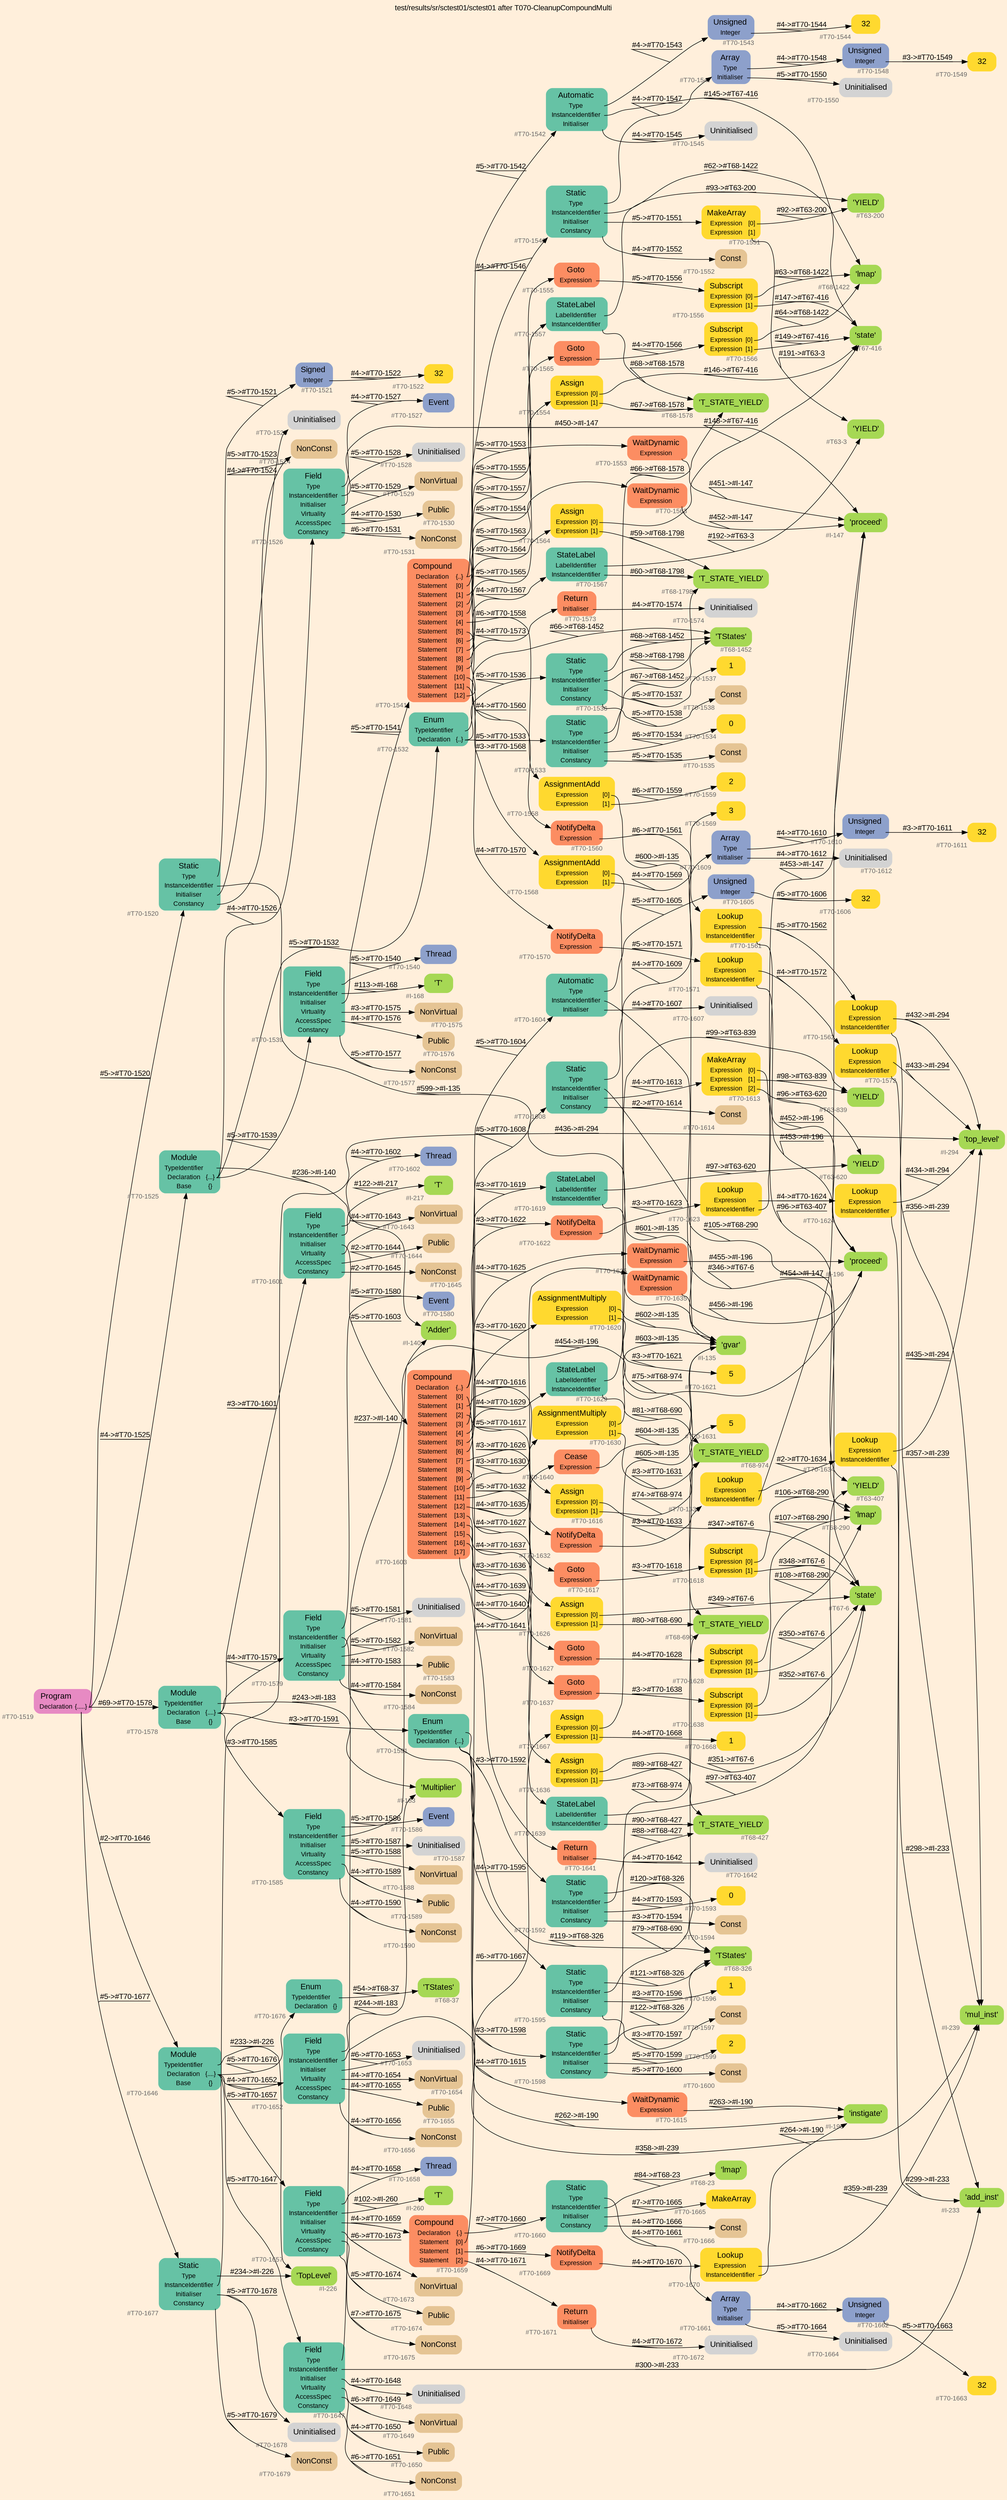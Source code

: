 digraph "test/results/sr/sctest01/sctest01 after T070-CleanupCompoundMulti" {
label = "test/results/sr/sctest01/sctest01 after T070-CleanupCompoundMulti"
labelloc = t
graph [
    rankdir = "LR"
    ranksep = 0.3
    bgcolor = antiquewhite1
    color = black
    fontcolor = black
    fontname = "Arial"
];
node [
    fontname = "Arial"
];
edge [
    fontname = "Arial"
];

// -------------------- node figure --------------------
// -------- block #T70-1519 ----------
"#T70-1519" [
    fillcolor = "/set28/4"
    xlabel = "#T70-1519"
    fontsize = "12"
    fontcolor = grey40
    shape = "plaintext"
    label = <<TABLE BORDER="0" CELLBORDER="0" CELLSPACING="0">
     <TR><TD><FONT COLOR="black" POINT-SIZE="15">Program</FONT></TD></TR>
     <TR><TD><FONT COLOR="black" POINT-SIZE="12">Declaration</FONT></TD><TD PORT="port0"><FONT COLOR="black" POINT-SIZE="12">{.....}</FONT></TD></TR>
    </TABLE>>
    style = "rounded,filled"
];

// -------- block #T70-1520 ----------
"#T70-1520" [
    fillcolor = "/set28/1"
    xlabel = "#T70-1520"
    fontsize = "12"
    fontcolor = grey40
    shape = "plaintext"
    label = <<TABLE BORDER="0" CELLBORDER="0" CELLSPACING="0">
     <TR><TD><FONT COLOR="black" POINT-SIZE="15">Static</FONT></TD></TR>
     <TR><TD><FONT COLOR="black" POINT-SIZE="12">Type</FONT></TD><TD PORT="port0"></TD></TR>
     <TR><TD><FONT COLOR="black" POINT-SIZE="12">InstanceIdentifier</FONT></TD><TD PORT="port1"></TD></TR>
     <TR><TD><FONT COLOR="black" POINT-SIZE="12">Initialiser</FONT></TD><TD PORT="port2"></TD></TR>
     <TR><TD><FONT COLOR="black" POINT-SIZE="12">Constancy</FONT></TD><TD PORT="port3"></TD></TR>
    </TABLE>>
    style = "rounded,filled"
];

// -------- block #T70-1521 ----------
"#T70-1521" [
    fillcolor = "/set28/3"
    xlabel = "#T70-1521"
    fontsize = "12"
    fontcolor = grey40
    shape = "plaintext"
    label = <<TABLE BORDER="0" CELLBORDER="0" CELLSPACING="0">
     <TR><TD><FONT COLOR="black" POINT-SIZE="15">Signed</FONT></TD></TR>
     <TR><TD><FONT COLOR="black" POINT-SIZE="12">Integer</FONT></TD><TD PORT="port0"></TD></TR>
    </TABLE>>
    style = "rounded,filled"
];

// -------- block #T70-1522 ----------
"#T70-1522" [
    fillcolor = "/set28/6"
    xlabel = "#T70-1522"
    fontsize = "12"
    fontcolor = grey40
    shape = "plaintext"
    label = <<TABLE BORDER="0" CELLBORDER="0" CELLSPACING="0">
     <TR><TD><FONT COLOR="black" POINT-SIZE="15">32</FONT></TD></TR>
    </TABLE>>
    style = "rounded,filled"
];

// -------- block #I-135 ----------
"#I-135" [
    fillcolor = "/set28/5"
    xlabel = "#I-135"
    fontsize = "12"
    fontcolor = grey40
    shape = "plaintext"
    label = <<TABLE BORDER="0" CELLBORDER="0" CELLSPACING="0">
     <TR><TD><FONT COLOR="black" POINT-SIZE="15">'gvar'</FONT></TD></TR>
    </TABLE>>
    style = "rounded,filled"
];

// -------- block #T70-1523 ----------
"#T70-1523" [
    xlabel = "#T70-1523"
    fontsize = "12"
    fontcolor = grey40
    shape = "plaintext"
    label = <<TABLE BORDER="0" CELLBORDER="0" CELLSPACING="0">
     <TR><TD><FONT COLOR="black" POINT-SIZE="15">Uninitialised</FONT></TD></TR>
    </TABLE>>
    style = "rounded,filled"
];

// -------- block #T70-1524 ----------
"#T70-1524" [
    fillcolor = "/set28/7"
    xlabel = "#T70-1524"
    fontsize = "12"
    fontcolor = grey40
    shape = "plaintext"
    label = <<TABLE BORDER="0" CELLBORDER="0" CELLSPACING="0">
     <TR><TD><FONT COLOR="black" POINT-SIZE="15">NonConst</FONT></TD></TR>
    </TABLE>>
    style = "rounded,filled"
];

// -------- block #T70-1525 ----------
"#T70-1525" [
    fillcolor = "/set28/1"
    xlabel = "#T70-1525"
    fontsize = "12"
    fontcolor = grey40
    shape = "plaintext"
    label = <<TABLE BORDER="0" CELLBORDER="0" CELLSPACING="0">
     <TR><TD><FONT COLOR="black" POINT-SIZE="15">Module</FONT></TD></TR>
     <TR><TD><FONT COLOR="black" POINT-SIZE="12">TypeIdentifier</FONT></TD><TD PORT="port0"></TD></TR>
     <TR><TD><FONT COLOR="black" POINT-SIZE="12">Declaration</FONT></TD><TD PORT="port1"><FONT COLOR="black" POINT-SIZE="12">{...}</FONT></TD></TR>
     <TR><TD><FONT COLOR="black" POINT-SIZE="12">Base</FONT></TD><TD PORT="port2"><FONT COLOR="black" POINT-SIZE="12">{}</FONT></TD></TR>
    </TABLE>>
    style = "rounded,filled"
];

// -------- block #I-140 ----------
"#I-140" [
    fillcolor = "/set28/5"
    xlabel = "#I-140"
    fontsize = "12"
    fontcolor = grey40
    shape = "plaintext"
    label = <<TABLE BORDER="0" CELLBORDER="0" CELLSPACING="0">
     <TR><TD><FONT COLOR="black" POINT-SIZE="15">'Adder'</FONT></TD></TR>
    </TABLE>>
    style = "rounded,filled"
];

// -------- block #T70-1526 ----------
"#T70-1526" [
    fillcolor = "/set28/1"
    xlabel = "#T70-1526"
    fontsize = "12"
    fontcolor = grey40
    shape = "plaintext"
    label = <<TABLE BORDER="0" CELLBORDER="0" CELLSPACING="0">
     <TR><TD><FONT COLOR="black" POINT-SIZE="15">Field</FONT></TD></TR>
     <TR><TD><FONT COLOR="black" POINT-SIZE="12">Type</FONT></TD><TD PORT="port0"></TD></TR>
     <TR><TD><FONT COLOR="black" POINT-SIZE="12">InstanceIdentifier</FONT></TD><TD PORT="port1"></TD></TR>
     <TR><TD><FONT COLOR="black" POINT-SIZE="12">Initialiser</FONT></TD><TD PORT="port2"></TD></TR>
     <TR><TD><FONT COLOR="black" POINT-SIZE="12">Virtuality</FONT></TD><TD PORT="port3"></TD></TR>
     <TR><TD><FONT COLOR="black" POINT-SIZE="12">AccessSpec</FONT></TD><TD PORT="port4"></TD></TR>
     <TR><TD><FONT COLOR="black" POINT-SIZE="12">Constancy</FONT></TD><TD PORT="port5"></TD></TR>
    </TABLE>>
    style = "rounded,filled"
];

// -------- block #T70-1527 ----------
"#T70-1527" [
    fillcolor = "/set28/3"
    xlabel = "#T70-1527"
    fontsize = "12"
    fontcolor = grey40
    shape = "plaintext"
    label = <<TABLE BORDER="0" CELLBORDER="0" CELLSPACING="0">
     <TR><TD><FONT COLOR="black" POINT-SIZE="15">Event</FONT></TD></TR>
    </TABLE>>
    style = "rounded,filled"
];

// -------- block #I-147 ----------
"#I-147" [
    fillcolor = "/set28/5"
    xlabel = "#I-147"
    fontsize = "12"
    fontcolor = grey40
    shape = "plaintext"
    label = <<TABLE BORDER="0" CELLBORDER="0" CELLSPACING="0">
     <TR><TD><FONT COLOR="black" POINT-SIZE="15">'proceed'</FONT></TD></TR>
    </TABLE>>
    style = "rounded,filled"
];

// -------- block #T70-1528 ----------
"#T70-1528" [
    xlabel = "#T70-1528"
    fontsize = "12"
    fontcolor = grey40
    shape = "plaintext"
    label = <<TABLE BORDER="0" CELLBORDER="0" CELLSPACING="0">
     <TR><TD><FONT COLOR="black" POINT-SIZE="15">Uninitialised</FONT></TD></TR>
    </TABLE>>
    style = "rounded,filled"
];

// -------- block #T70-1529 ----------
"#T70-1529" [
    fillcolor = "/set28/7"
    xlabel = "#T70-1529"
    fontsize = "12"
    fontcolor = grey40
    shape = "plaintext"
    label = <<TABLE BORDER="0" CELLBORDER="0" CELLSPACING="0">
     <TR><TD><FONT COLOR="black" POINT-SIZE="15">NonVirtual</FONT></TD></TR>
    </TABLE>>
    style = "rounded,filled"
];

// -------- block #T70-1530 ----------
"#T70-1530" [
    fillcolor = "/set28/7"
    xlabel = "#T70-1530"
    fontsize = "12"
    fontcolor = grey40
    shape = "plaintext"
    label = <<TABLE BORDER="0" CELLBORDER="0" CELLSPACING="0">
     <TR><TD><FONT COLOR="black" POINT-SIZE="15">Public</FONT></TD></TR>
    </TABLE>>
    style = "rounded,filled"
];

// -------- block #T70-1531 ----------
"#T70-1531" [
    fillcolor = "/set28/7"
    xlabel = "#T70-1531"
    fontsize = "12"
    fontcolor = grey40
    shape = "plaintext"
    label = <<TABLE BORDER="0" CELLBORDER="0" CELLSPACING="0">
     <TR><TD><FONT COLOR="black" POINT-SIZE="15">NonConst</FONT></TD></TR>
    </TABLE>>
    style = "rounded,filled"
];

// -------- block #T70-1532 ----------
"#T70-1532" [
    fillcolor = "/set28/1"
    xlabel = "#T70-1532"
    fontsize = "12"
    fontcolor = grey40
    shape = "plaintext"
    label = <<TABLE BORDER="0" CELLBORDER="0" CELLSPACING="0">
     <TR><TD><FONT COLOR="black" POINT-SIZE="15">Enum</FONT></TD></TR>
     <TR><TD><FONT COLOR="black" POINT-SIZE="12">TypeIdentifier</FONT></TD><TD PORT="port0"></TD></TR>
     <TR><TD><FONT COLOR="black" POINT-SIZE="12">Declaration</FONT></TD><TD PORT="port1"><FONT COLOR="black" POINT-SIZE="12">{..}</FONT></TD></TR>
    </TABLE>>
    style = "rounded,filled"
];

// -------- block #T68-1452 ----------
"#T68-1452" [
    fillcolor = "/set28/5"
    xlabel = "#T68-1452"
    fontsize = "12"
    fontcolor = grey40
    shape = "plaintext"
    label = <<TABLE BORDER="0" CELLBORDER="0" CELLSPACING="0">
     <TR><TD><FONT COLOR="black" POINT-SIZE="15">'TStates'</FONT></TD></TR>
    </TABLE>>
    style = "rounded,filled"
];

// -------- block #T70-1533 ----------
"#T70-1533" [
    fillcolor = "/set28/1"
    xlabel = "#T70-1533"
    fontsize = "12"
    fontcolor = grey40
    shape = "plaintext"
    label = <<TABLE BORDER="0" CELLBORDER="0" CELLSPACING="0">
     <TR><TD><FONT COLOR="black" POINT-SIZE="15">Static</FONT></TD></TR>
     <TR><TD><FONT COLOR="black" POINT-SIZE="12">Type</FONT></TD><TD PORT="port0"></TD></TR>
     <TR><TD><FONT COLOR="black" POINT-SIZE="12">InstanceIdentifier</FONT></TD><TD PORT="port1"></TD></TR>
     <TR><TD><FONT COLOR="black" POINT-SIZE="12">Initialiser</FONT></TD><TD PORT="port2"></TD></TR>
     <TR><TD><FONT COLOR="black" POINT-SIZE="12">Constancy</FONT></TD><TD PORT="port3"></TD></TR>
    </TABLE>>
    style = "rounded,filled"
];

// -------- block #T68-1578 ----------
"#T68-1578" [
    fillcolor = "/set28/5"
    xlabel = "#T68-1578"
    fontsize = "12"
    fontcolor = grey40
    shape = "plaintext"
    label = <<TABLE BORDER="0" CELLBORDER="0" CELLSPACING="0">
     <TR><TD><FONT COLOR="black" POINT-SIZE="15">'T_STATE_YIELD'</FONT></TD></TR>
    </TABLE>>
    style = "rounded,filled"
];

// -------- block #T70-1534 ----------
"#T70-1534" [
    fillcolor = "/set28/6"
    xlabel = "#T70-1534"
    fontsize = "12"
    fontcolor = grey40
    shape = "plaintext"
    label = <<TABLE BORDER="0" CELLBORDER="0" CELLSPACING="0">
     <TR><TD><FONT COLOR="black" POINT-SIZE="15">0</FONT></TD></TR>
    </TABLE>>
    style = "rounded,filled"
];

// -------- block #T70-1535 ----------
"#T70-1535" [
    fillcolor = "/set28/7"
    xlabel = "#T70-1535"
    fontsize = "12"
    fontcolor = grey40
    shape = "plaintext"
    label = <<TABLE BORDER="0" CELLBORDER="0" CELLSPACING="0">
     <TR><TD><FONT COLOR="black" POINT-SIZE="15">Const</FONT></TD></TR>
    </TABLE>>
    style = "rounded,filled"
];

// -------- block #T70-1536 ----------
"#T70-1536" [
    fillcolor = "/set28/1"
    xlabel = "#T70-1536"
    fontsize = "12"
    fontcolor = grey40
    shape = "plaintext"
    label = <<TABLE BORDER="0" CELLBORDER="0" CELLSPACING="0">
     <TR><TD><FONT COLOR="black" POINT-SIZE="15">Static</FONT></TD></TR>
     <TR><TD><FONT COLOR="black" POINT-SIZE="12">Type</FONT></TD><TD PORT="port0"></TD></TR>
     <TR><TD><FONT COLOR="black" POINT-SIZE="12">InstanceIdentifier</FONT></TD><TD PORT="port1"></TD></TR>
     <TR><TD><FONT COLOR="black" POINT-SIZE="12">Initialiser</FONT></TD><TD PORT="port2"></TD></TR>
     <TR><TD><FONT COLOR="black" POINT-SIZE="12">Constancy</FONT></TD><TD PORT="port3"></TD></TR>
    </TABLE>>
    style = "rounded,filled"
];

// -------- block #T68-1798 ----------
"#T68-1798" [
    fillcolor = "/set28/5"
    xlabel = "#T68-1798"
    fontsize = "12"
    fontcolor = grey40
    shape = "plaintext"
    label = <<TABLE BORDER="0" CELLBORDER="0" CELLSPACING="0">
     <TR><TD><FONT COLOR="black" POINT-SIZE="15">'T_STATE_YIELD'</FONT></TD></TR>
    </TABLE>>
    style = "rounded,filled"
];

// -------- block #T70-1537 ----------
"#T70-1537" [
    fillcolor = "/set28/6"
    xlabel = "#T70-1537"
    fontsize = "12"
    fontcolor = grey40
    shape = "plaintext"
    label = <<TABLE BORDER="0" CELLBORDER="0" CELLSPACING="0">
     <TR><TD><FONT COLOR="black" POINT-SIZE="15">1</FONT></TD></TR>
    </TABLE>>
    style = "rounded,filled"
];

// -------- block #T70-1538 ----------
"#T70-1538" [
    fillcolor = "/set28/7"
    xlabel = "#T70-1538"
    fontsize = "12"
    fontcolor = grey40
    shape = "plaintext"
    label = <<TABLE BORDER="0" CELLBORDER="0" CELLSPACING="0">
     <TR><TD><FONT COLOR="black" POINT-SIZE="15">Const</FONT></TD></TR>
    </TABLE>>
    style = "rounded,filled"
];

// -------- block #T70-1539 ----------
"#T70-1539" [
    fillcolor = "/set28/1"
    xlabel = "#T70-1539"
    fontsize = "12"
    fontcolor = grey40
    shape = "plaintext"
    label = <<TABLE BORDER="0" CELLBORDER="0" CELLSPACING="0">
     <TR><TD><FONT COLOR="black" POINT-SIZE="15">Field</FONT></TD></TR>
     <TR><TD><FONT COLOR="black" POINT-SIZE="12">Type</FONT></TD><TD PORT="port0"></TD></TR>
     <TR><TD><FONT COLOR="black" POINT-SIZE="12">InstanceIdentifier</FONT></TD><TD PORT="port1"></TD></TR>
     <TR><TD><FONT COLOR="black" POINT-SIZE="12">Initialiser</FONT></TD><TD PORT="port2"></TD></TR>
     <TR><TD><FONT COLOR="black" POINT-SIZE="12">Virtuality</FONT></TD><TD PORT="port3"></TD></TR>
     <TR><TD><FONT COLOR="black" POINT-SIZE="12">AccessSpec</FONT></TD><TD PORT="port4"></TD></TR>
     <TR><TD><FONT COLOR="black" POINT-SIZE="12">Constancy</FONT></TD><TD PORT="port5"></TD></TR>
    </TABLE>>
    style = "rounded,filled"
];

// -------- block #T70-1540 ----------
"#T70-1540" [
    fillcolor = "/set28/3"
    xlabel = "#T70-1540"
    fontsize = "12"
    fontcolor = grey40
    shape = "plaintext"
    label = <<TABLE BORDER="0" CELLBORDER="0" CELLSPACING="0">
     <TR><TD><FONT COLOR="black" POINT-SIZE="15">Thread</FONT></TD></TR>
    </TABLE>>
    style = "rounded,filled"
];

// -------- block #I-168 ----------
"#I-168" [
    fillcolor = "/set28/5"
    xlabel = "#I-168"
    fontsize = "12"
    fontcolor = grey40
    shape = "plaintext"
    label = <<TABLE BORDER="0" CELLBORDER="0" CELLSPACING="0">
     <TR><TD><FONT COLOR="black" POINT-SIZE="15">'T'</FONT></TD></TR>
    </TABLE>>
    style = "rounded,filled"
];

// -------- block #T70-1541 ----------
"#T70-1541" [
    fillcolor = "/set28/2"
    xlabel = "#T70-1541"
    fontsize = "12"
    fontcolor = grey40
    shape = "plaintext"
    label = <<TABLE BORDER="0" CELLBORDER="0" CELLSPACING="0">
     <TR><TD><FONT COLOR="black" POINT-SIZE="15">Compound</FONT></TD></TR>
     <TR><TD><FONT COLOR="black" POINT-SIZE="12">Declaration</FONT></TD><TD PORT="port0"><FONT COLOR="black" POINT-SIZE="12">{..}</FONT></TD></TR>
     <TR><TD><FONT COLOR="black" POINT-SIZE="12">Statement</FONT></TD><TD PORT="port1"><FONT COLOR="black" POINT-SIZE="12">[0]</FONT></TD></TR>
     <TR><TD><FONT COLOR="black" POINT-SIZE="12">Statement</FONT></TD><TD PORT="port2"><FONT COLOR="black" POINT-SIZE="12">[1]</FONT></TD></TR>
     <TR><TD><FONT COLOR="black" POINT-SIZE="12">Statement</FONT></TD><TD PORT="port3"><FONT COLOR="black" POINT-SIZE="12">[2]</FONT></TD></TR>
     <TR><TD><FONT COLOR="black" POINT-SIZE="12">Statement</FONT></TD><TD PORT="port4"><FONT COLOR="black" POINT-SIZE="12">[3]</FONT></TD></TR>
     <TR><TD><FONT COLOR="black" POINT-SIZE="12">Statement</FONT></TD><TD PORT="port5"><FONT COLOR="black" POINT-SIZE="12">[4]</FONT></TD></TR>
     <TR><TD><FONT COLOR="black" POINT-SIZE="12">Statement</FONT></TD><TD PORT="port6"><FONT COLOR="black" POINT-SIZE="12">[5]</FONT></TD></TR>
     <TR><TD><FONT COLOR="black" POINT-SIZE="12">Statement</FONT></TD><TD PORT="port7"><FONT COLOR="black" POINT-SIZE="12">[6]</FONT></TD></TR>
     <TR><TD><FONT COLOR="black" POINT-SIZE="12">Statement</FONT></TD><TD PORT="port8"><FONT COLOR="black" POINT-SIZE="12">[7]</FONT></TD></TR>
     <TR><TD><FONT COLOR="black" POINT-SIZE="12">Statement</FONT></TD><TD PORT="port9"><FONT COLOR="black" POINT-SIZE="12">[8]</FONT></TD></TR>
     <TR><TD><FONT COLOR="black" POINT-SIZE="12">Statement</FONT></TD><TD PORT="port10"><FONT COLOR="black" POINT-SIZE="12">[9]</FONT></TD></TR>
     <TR><TD><FONT COLOR="black" POINT-SIZE="12">Statement</FONT></TD><TD PORT="port11"><FONT COLOR="black" POINT-SIZE="12">[10]</FONT></TD></TR>
     <TR><TD><FONT COLOR="black" POINT-SIZE="12">Statement</FONT></TD><TD PORT="port12"><FONT COLOR="black" POINT-SIZE="12">[11]</FONT></TD></TR>
     <TR><TD><FONT COLOR="black" POINT-SIZE="12">Statement</FONT></TD><TD PORT="port13"><FONT COLOR="black" POINT-SIZE="12">[12]</FONT></TD></TR>
    </TABLE>>
    style = "rounded,filled"
];

// -------- block #T70-1542 ----------
"#T70-1542" [
    fillcolor = "/set28/1"
    xlabel = "#T70-1542"
    fontsize = "12"
    fontcolor = grey40
    shape = "plaintext"
    label = <<TABLE BORDER="0" CELLBORDER="0" CELLSPACING="0">
     <TR><TD><FONT COLOR="black" POINT-SIZE="15">Automatic</FONT></TD></TR>
     <TR><TD><FONT COLOR="black" POINT-SIZE="12">Type</FONT></TD><TD PORT="port0"></TD></TR>
     <TR><TD><FONT COLOR="black" POINT-SIZE="12">InstanceIdentifier</FONT></TD><TD PORT="port1"></TD></TR>
     <TR><TD><FONT COLOR="black" POINT-SIZE="12">Initialiser</FONT></TD><TD PORT="port2"></TD></TR>
    </TABLE>>
    style = "rounded,filled"
];

// -------- block #T70-1543 ----------
"#T70-1543" [
    fillcolor = "/set28/3"
    xlabel = "#T70-1543"
    fontsize = "12"
    fontcolor = grey40
    shape = "plaintext"
    label = <<TABLE BORDER="0" CELLBORDER="0" CELLSPACING="0">
     <TR><TD><FONT COLOR="black" POINT-SIZE="15">Unsigned</FONT></TD></TR>
     <TR><TD><FONT COLOR="black" POINT-SIZE="12">Integer</FONT></TD><TD PORT="port0"></TD></TR>
    </TABLE>>
    style = "rounded,filled"
];

// -------- block #T70-1544 ----------
"#T70-1544" [
    fillcolor = "/set28/6"
    xlabel = "#T70-1544"
    fontsize = "12"
    fontcolor = grey40
    shape = "plaintext"
    label = <<TABLE BORDER="0" CELLBORDER="0" CELLSPACING="0">
     <TR><TD><FONT COLOR="black" POINT-SIZE="15">32</FONT></TD></TR>
    </TABLE>>
    style = "rounded,filled"
];

// -------- block #T67-416 ----------
"#T67-416" [
    fillcolor = "/set28/5"
    xlabel = "#T67-416"
    fontsize = "12"
    fontcolor = grey40
    shape = "plaintext"
    label = <<TABLE BORDER="0" CELLBORDER="0" CELLSPACING="0">
     <TR><TD><FONT COLOR="black" POINT-SIZE="15">'state'</FONT></TD></TR>
    </TABLE>>
    style = "rounded,filled"
];

// -------- block #T70-1545 ----------
"#T70-1545" [
    xlabel = "#T70-1545"
    fontsize = "12"
    fontcolor = grey40
    shape = "plaintext"
    label = <<TABLE BORDER="0" CELLBORDER="0" CELLSPACING="0">
     <TR><TD><FONT COLOR="black" POINT-SIZE="15">Uninitialised</FONT></TD></TR>
    </TABLE>>
    style = "rounded,filled"
];

// -------- block #T70-1546 ----------
"#T70-1546" [
    fillcolor = "/set28/1"
    xlabel = "#T70-1546"
    fontsize = "12"
    fontcolor = grey40
    shape = "plaintext"
    label = <<TABLE BORDER="0" CELLBORDER="0" CELLSPACING="0">
     <TR><TD><FONT COLOR="black" POINT-SIZE="15">Static</FONT></TD></TR>
     <TR><TD><FONT COLOR="black" POINT-SIZE="12">Type</FONT></TD><TD PORT="port0"></TD></TR>
     <TR><TD><FONT COLOR="black" POINT-SIZE="12">InstanceIdentifier</FONT></TD><TD PORT="port1"></TD></TR>
     <TR><TD><FONT COLOR="black" POINT-SIZE="12">Initialiser</FONT></TD><TD PORT="port2"></TD></TR>
     <TR><TD><FONT COLOR="black" POINT-SIZE="12">Constancy</FONT></TD><TD PORT="port3"></TD></TR>
    </TABLE>>
    style = "rounded,filled"
];

// -------- block #T70-1547 ----------
"#T70-1547" [
    fillcolor = "/set28/3"
    xlabel = "#T70-1547"
    fontsize = "12"
    fontcolor = grey40
    shape = "plaintext"
    label = <<TABLE BORDER="0" CELLBORDER="0" CELLSPACING="0">
     <TR><TD><FONT COLOR="black" POINT-SIZE="15">Array</FONT></TD></TR>
     <TR><TD><FONT COLOR="black" POINT-SIZE="12">Type</FONT></TD><TD PORT="port0"></TD></TR>
     <TR><TD><FONT COLOR="black" POINT-SIZE="12">Initialiser</FONT></TD><TD PORT="port1"></TD></TR>
    </TABLE>>
    style = "rounded,filled"
];

// -------- block #T70-1548 ----------
"#T70-1548" [
    fillcolor = "/set28/3"
    xlabel = "#T70-1548"
    fontsize = "12"
    fontcolor = grey40
    shape = "plaintext"
    label = <<TABLE BORDER="0" CELLBORDER="0" CELLSPACING="0">
     <TR><TD><FONT COLOR="black" POINT-SIZE="15">Unsigned</FONT></TD></TR>
     <TR><TD><FONT COLOR="black" POINT-SIZE="12">Integer</FONT></TD><TD PORT="port0"></TD></TR>
    </TABLE>>
    style = "rounded,filled"
];

// -------- block #T70-1549 ----------
"#T70-1549" [
    fillcolor = "/set28/6"
    xlabel = "#T70-1549"
    fontsize = "12"
    fontcolor = grey40
    shape = "plaintext"
    label = <<TABLE BORDER="0" CELLBORDER="0" CELLSPACING="0">
     <TR><TD><FONT COLOR="black" POINT-SIZE="15">32</FONT></TD></TR>
    </TABLE>>
    style = "rounded,filled"
];

// -------- block #T70-1550 ----------
"#T70-1550" [
    xlabel = "#T70-1550"
    fontsize = "12"
    fontcolor = grey40
    shape = "plaintext"
    label = <<TABLE BORDER="0" CELLBORDER="0" CELLSPACING="0">
     <TR><TD><FONT COLOR="black" POINT-SIZE="15">Uninitialised</FONT></TD></TR>
    </TABLE>>
    style = "rounded,filled"
];

// -------- block #T68-1422 ----------
"#T68-1422" [
    fillcolor = "/set28/5"
    xlabel = "#T68-1422"
    fontsize = "12"
    fontcolor = grey40
    shape = "plaintext"
    label = <<TABLE BORDER="0" CELLBORDER="0" CELLSPACING="0">
     <TR><TD><FONT COLOR="black" POINT-SIZE="15">'lmap'</FONT></TD></TR>
    </TABLE>>
    style = "rounded,filled"
];

// -------- block #T70-1551 ----------
"#T70-1551" [
    fillcolor = "/set28/6"
    xlabel = "#T70-1551"
    fontsize = "12"
    fontcolor = grey40
    shape = "plaintext"
    label = <<TABLE BORDER="0" CELLBORDER="0" CELLSPACING="0">
     <TR><TD><FONT COLOR="black" POINT-SIZE="15">MakeArray</FONT></TD></TR>
     <TR><TD><FONT COLOR="black" POINT-SIZE="12">Expression</FONT></TD><TD PORT="port0"><FONT COLOR="black" POINT-SIZE="12">[0]</FONT></TD></TR>
     <TR><TD><FONT COLOR="black" POINT-SIZE="12">Expression</FONT></TD><TD PORT="port1"><FONT COLOR="black" POINT-SIZE="12">[1]</FONT></TD></TR>
    </TABLE>>
    style = "rounded,filled"
];

// -------- block #T63-200 ----------
"#T63-200" [
    fillcolor = "/set28/5"
    xlabel = "#T63-200"
    fontsize = "12"
    fontcolor = grey40
    shape = "plaintext"
    label = <<TABLE BORDER="0" CELLBORDER="0" CELLSPACING="0">
     <TR><TD><FONT COLOR="black" POINT-SIZE="15">'YIELD'</FONT></TD></TR>
    </TABLE>>
    style = "rounded,filled"
];

// -------- block #T63-3 ----------
"#T63-3" [
    fillcolor = "/set28/5"
    xlabel = "#T63-3"
    fontsize = "12"
    fontcolor = grey40
    shape = "plaintext"
    label = <<TABLE BORDER="0" CELLBORDER="0" CELLSPACING="0">
     <TR><TD><FONT COLOR="black" POINT-SIZE="15">'YIELD'</FONT></TD></TR>
    </TABLE>>
    style = "rounded,filled"
];

// -------- block #T70-1552 ----------
"#T70-1552" [
    fillcolor = "/set28/7"
    xlabel = "#T70-1552"
    fontsize = "12"
    fontcolor = grey40
    shape = "plaintext"
    label = <<TABLE BORDER="0" CELLBORDER="0" CELLSPACING="0">
     <TR><TD><FONT COLOR="black" POINT-SIZE="15">Const</FONT></TD></TR>
    </TABLE>>
    style = "rounded,filled"
];

// -------- block #T70-1553 ----------
"#T70-1553" [
    fillcolor = "/set28/2"
    xlabel = "#T70-1553"
    fontsize = "12"
    fontcolor = grey40
    shape = "plaintext"
    label = <<TABLE BORDER="0" CELLBORDER="0" CELLSPACING="0">
     <TR><TD><FONT COLOR="black" POINT-SIZE="15">WaitDynamic</FONT></TD></TR>
     <TR><TD><FONT COLOR="black" POINT-SIZE="12">Expression</FONT></TD><TD PORT="port0"></TD></TR>
    </TABLE>>
    style = "rounded,filled"
];

// -------- block #T70-1554 ----------
"#T70-1554" [
    fillcolor = "/set28/6"
    xlabel = "#T70-1554"
    fontsize = "12"
    fontcolor = grey40
    shape = "plaintext"
    label = <<TABLE BORDER="0" CELLBORDER="0" CELLSPACING="0">
     <TR><TD><FONT COLOR="black" POINT-SIZE="15">Assign</FONT></TD></TR>
     <TR><TD><FONT COLOR="black" POINT-SIZE="12">Expression</FONT></TD><TD PORT="port0"><FONT COLOR="black" POINT-SIZE="12">[0]</FONT></TD></TR>
     <TR><TD><FONT COLOR="black" POINT-SIZE="12">Expression</FONT></TD><TD PORT="port1"><FONT COLOR="black" POINT-SIZE="12">[1]</FONT></TD></TR>
    </TABLE>>
    style = "rounded,filled"
];

// -------- block #T70-1555 ----------
"#T70-1555" [
    fillcolor = "/set28/2"
    xlabel = "#T70-1555"
    fontsize = "12"
    fontcolor = grey40
    shape = "plaintext"
    label = <<TABLE BORDER="0" CELLBORDER="0" CELLSPACING="0">
     <TR><TD><FONT COLOR="black" POINT-SIZE="15">Goto</FONT></TD></TR>
     <TR><TD><FONT COLOR="black" POINT-SIZE="12">Expression</FONT></TD><TD PORT="port0"></TD></TR>
    </TABLE>>
    style = "rounded,filled"
];

// -------- block #T70-1556 ----------
"#T70-1556" [
    fillcolor = "/set28/6"
    xlabel = "#T70-1556"
    fontsize = "12"
    fontcolor = grey40
    shape = "plaintext"
    label = <<TABLE BORDER="0" CELLBORDER="0" CELLSPACING="0">
     <TR><TD><FONT COLOR="black" POINT-SIZE="15">Subscript</FONT></TD></TR>
     <TR><TD><FONT COLOR="black" POINT-SIZE="12">Expression</FONT></TD><TD PORT="port0"><FONT COLOR="black" POINT-SIZE="12">[0]</FONT></TD></TR>
     <TR><TD><FONT COLOR="black" POINT-SIZE="12">Expression</FONT></TD><TD PORT="port1"><FONT COLOR="black" POINT-SIZE="12">[1]</FONT></TD></TR>
    </TABLE>>
    style = "rounded,filled"
];

// -------- block #T70-1557 ----------
"#T70-1557" [
    fillcolor = "/set28/1"
    xlabel = "#T70-1557"
    fontsize = "12"
    fontcolor = grey40
    shape = "plaintext"
    label = <<TABLE BORDER="0" CELLBORDER="0" CELLSPACING="0">
     <TR><TD><FONT COLOR="black" POINT-SIZE="15">StateLabel</FONT></TD></TR>
     <TR><TD><FONT COLOR="black" POINT-SIZE="12">LabelIdentifier</FONT></TD><TD PORT="port0"></TD></TR>
     <TR><TD><FONT COLOR="black" POINT-SIZE="12">InstanceIdentifier</FONT></TD><TD PORT="port1"></TD></TR>
    </TABLE>>
    style = "rounded,filled"
];

// -------- block #T70-1558 ----------
"#T70-1558" [
    fillcolor = "/set28/6"
    xlabel = "#T70-1558"
    fontsize = "12"
    fontcolor = grey40
    shape = "plaintext"
    label = <<TABLE BORDER="0" CELLBORDER="0" CELLSPACING="0">
     <TR><TD><FONT COLOR="black" POINT-SIZE="15">AssignmentAdd</FONT></TD></TR>
     <TR><TD><FONT COLOR="black" POINT-SIZE="12">Expression</FONT></TD><TD PORT="port0"><FONT COLOR="black" POINT-SIZE="12">[0]</FONT></TD></TR>
     <TR><TD><FONT COLOR="black" POINT-SIZE="12">Expression</FONT></TD><TD PORT="port1"><FONT COLOR="black" POINT-SIZE="12">[1]</FONT></TD></TR>
    </TABLE>>
    style = "rounded,filled"
];

// -------- block #T70-1559 ----------
"#T70-1559" [
    fillcolor = "/set28/6"
    xlabel = "#T70-1559"
    fontsize = "12"
    fontcolor = grey40
    shape = "plaintext"
    label = <<TABLE BORDER="0" CELLBORDER="0" CELLSPACING="0">
     <TR><TD><FONT COLOR="black" POINT-SIZE="15">2</FONT></TD></TR>
    </TABLE>>
    style = "rounded,filled"
];

// -------- block #T70-1560 ----------
"#T70-1560" [
    fillcolor = "/set28/2"
    xlabel = "#T70-1560"
    fontsize = "12"
    fontcolor = grey40
    shape = "plaintext"
    label = <<TABLE BORDER="0" CELLBORDER="0" CELLSPACING="0">
     <TR><TD><FONT COLOR="black" POINT-SIZE="15">NotifyDelta</FONT></TD></TR>
     <TR><TD><FONT COLOR="black" POINT-SIZE="12">Expression</FONT></TD><TD PORT="port0"></TD></TR>
    </TABLE>>
    style = "rounded,filled"
];

// -------- block #T70-1561 ----------
"#T70-1561" [
    fillcolor = "/set28/6"
    xlabel = "#T70-1561"
    fontsize = "12"
    fontcolor = grey40
    shape = "plaintext"
    label = <<TABLE BORDER="0" CELLBORDER="0" CELLSPACING="0">
     <TR><TD><FONT COLOR="black" POINT-SIZE="15">Lookup</FONT></TD></TR>
     <TR><TD><FONT COLOR="black" POINT-SIZE="12">Expression</FONT></TD><TD PORT="port0"></TD></TR>
     <TR><TD><FONT COLOR="black" POINT-SIZE="12">InstanceIdentifier</FONT></TD><TD PORT="port1"></TD></TR>
    </TABLE>>
    style = "rounded,filled"
];

// -------- block #T70-1562 ----------
"#T70-1562" [
    fillcolor = "/set28/6"
    xlabel = "#T70-1562"
    fontsize = "12"
    fontcolor = grey40
    shape = "plaintext"
    label = <<TABLE BORDER="0" CELLBORDER="0" CELLSPACING="0">
     <TR><TD><FONT COLOR="black" POINT-SIZE="15">Lookup</FONT></TD></TR>
     <TR><TD><FONT COLOR="black" POINT-SIZE="12">Expression</FONT></TD><TD PORT="port0"></TD></TR>
     <TR><TD><FONT COLOR="black" POINT-SIZE="12">InstanceIdentifier</FONT></TD><TD PORT="port1"></TD></TR>
    </TABLE>>
    style = "rounded,filled"
];

// -------- block #I-294 ----------
"#I-294" [
    fillcolor = "/set28/5"
    xlabel = "#I-294"
    fontsize = "12"
    fontcolor = grey40
    shape = "plaintext"
    label = <<TABLE BORDER="0" CELLBORDER="0" CELLSPACING="0">
     <TR><TD><FONT COLOR="black" POINT-SIZE="15">'top_level'</FONT></TD></TR>
    </TABLE>>
    style = "rounded,filled"
];

// -------- block #I-239 ----------
"#I-239" [
    fillcolor = "/set28/5"
    xlabel = "#I-239"
    fontsize = "12"
    fontcolor = grey40
    shape = "plaintext"
    label = <<TABLE BORDER="0" CELLBORDER="0" CELLSPACING="0">
     <TR><TD><FONT COLOR="black" POINT-SIZE="15">'mul_inst'</FONT></TD></TR>
    </TABLE>>
    style = "rounded,filled"
];

// -------- block #I-196 ----------
"#I-196" [
    fillcolor = "/set28/5"
    xlabel = "#I-196"
    fontsize = "12"
    fontcolor = grey40
    shape = "plaintext"
    label = <<TABLE BORDER="0" CELLBORDER="0" CELLSPACING="0">
     <TR><TD><FONT COLOR="black" POINT-SIZE="15">'proceed'</FONT></TD></TR>
    </TABLE>>
    style = "rounded,filled"
];

// -------- block #T70-1563 ----------
"#T70-1563" [
    fillcolor = "/set28/2"
    xlabel = "#T70-1563"
    fontsize = "12"
    fontcolor = grey40
    shape = "plaintext"
    label = <<TABLE BORDER="0" CELLBORDER="0" CELLSPACING="0">
     <TR><TD><FONT COLOR="black" POINT-SIZE="15">WaitDynamic</FONT></TD></TR>
     <TR><TD><FONT COLOR="black" POINT-SIZE="12">Expression</FONT></TD><TD PORT="port0"></TD></TR>
    </TABLE>>
    style = "rounded,filled"
];

// -------- block #T70-1564 ----------
"#T70-1564" [
    fillcolor = "/set28/6"
    xlabel = "#T70-1564"
    fontsize = "12"
    fontcolor = grey40
    shape = "plaintext"
    label = <<TABLE BORDER="0" CELLBORDER="0" CELLSPACING="0">
     <TR><TD><FONT COLOR="black" POINT-SIZE="15">Assign</FONT></TD></TR>
     <TR><TD><FONT COLOR="black" POINT-SIZE="12">Expression</FONT></TD><TD PORT="port0"><FONT COLOR="black" POINT-SIZE="12">[0]</FONT></TD></TR>
     <TR><TD><FONT COLOR="black" POINT-SIZE="12">Expression</FONT></TD><TD PORT="port1"><FONT COLOR="black" POINT-SIZE="12">[1]</FONT></TD></TR>
    </TABLE>>
    style = "rounded,filled"
];

// -------- block #T70-1565 ----------
"#T70-1565" [
    fillcolor = "/set28/2"
    xlabel = "#T70-1565"
    fontsize = "12"
    fontcolor = grey40
    shape = "plaintext"
    label = <<TABLE BORDER="0" CELLBORDER="0" CELLSPACING="0">
     <TR><TD><FONT COLOR="black" POINT-SIZE="15">Goto</FONT></TD></TR>
     <TR><TD><FONT COLOR="black" POINT-SIZE="12">Expression</FONT></TD><TD PORT="port0"></TD></TR>
    </TABLE>>
    style = "rounded,filled"
];

// -------- block #T70-1566 ----------
"#T70-1566" [
    fillcolor = "/set28/6"
    xlabel = "#T70-1566"
    fontsize = "12"
    fontcolor = grey40
    shape = "plaintext"
    label = <<TABLE BORDER="0" CELLBORDER="0" CELLSPACING="0">
     <TR><TD><FONT COLOR="black" POINT-SIZE="15">Subscript</FONT></TD></TR>
     <TR><TD><FONT COLOR="black" POINT-SIZE="12">Expression</FONT></TD><TD PORT="port0"><FONT COLOR="black" POINT-SIZE="12">[0]</FONT></TD></TR>
     <TR><TD><FONT COLOR="black" POINT-SIZE="12">Expression</FONT></TD><TD PORT="port1"><FONT COLOR="black" POINT-SIZE="12">[1]</FONT></TD></TR>
    </TABLE>>
    style = "rounded,filled"
];

// -------- block #T70-1567 ----------
"#T70-1567" [
    fillcolor = "/set28/1"
    xlabel = "#T70-1567"
    fontsize = "12"
    fontcolor = grey40
    shape = "plaintext"
    label = <<TABLE BORDER="0" CELLBORDER="0" CELLSPACING="0">
     <TR><TD><FONT COLOR="black" POINT-SIZE="15">StateLabel</FONT></TD></TR>
     <TR><TD><FONT COLOR="black" POINT-SIZE="12">LabelIdentifier</FONT></TD><TD PORT="port0"></TD></TR>
     <TR><TD><FONT COLOR="black" POINT-SIZE="12">InstanceIdentifier</FONT></TD><TD PORT="port1"></TD></TR>
    </TABLE>>
    style = "rounded,filled"
];

// -------- block #T70-1568 ----------
"#T70-1568" [
    fillcolor = "/set28/6"
    xlabel = "#T70-1568"
    fontsize = "12"
    fontcolor = grey40
    shape = "plaintext"
    label = <<TABLE BORDER="0" CELLBORDER="0" CELLSPACING="0">
     <TR><TD><FONT COLOR="black" POINT-SIZE="15">AssignmentAdd</FONT></TD></TR>
     <TR><TD><FONT COLOR="black" POINT-SIZE="12">Expression</FONT></TD><TD PORT="port0"><FONT COLOR="black" POINT-SIZE="12">[0]</FONT></TD></TR>
     <TR><TD><FONT COLOR="black" POINT-SIZE="12">Expression</FONT></TD><TD PORT="port1"><FONT COLOR="black" POINT-SIZE="12">[1]</FONT></TD></TR>
    </TABLE>>
    style = "rounded,filled"
];

// -------- block #T70-1569 ----------
"#T70-1569" [
    fillcolor = "/set28/6"
    xlabel = "#T70-1569"
    fontsize = "12"
    fontcolor = grey40
    shape = "plaintext"
    label = <<TABLE BORDER="0" CELLBORDER="0" CELLSPACING="0">
     <TR><TD><FONT COLOR="black" POINT-SIZE="15">3</FONT></TD></TR>
    </TABLE>>
    style = "rounded,filled"
];

// -------- block #T70-1570 ----------
"#T70-1570" [
    fillcolor = "/set28/2"
    xlabel = "#T70-1570"
    fontsize = "12"
    fontcolor = grey40
    shape = "plaintext"
    label = <<TABLE BORDER="0" CELLBORDER="0" CELLSPACING="0">
     <TR><TD><FONT COLOR="black" POINT-SIZE="15">NotifyDelta</FONT></TD></TR>
     <TR><TD><FONT COLOR="black" POINT-SIZE="12">Expression</FONT></TD><TD PORT="port0"></TD></TR>
    </TABLE>>
    style = "rounded,filled"
];

// -------- block #T70-1571 ----------
"#T70-1571" [
    fillcolor = "/set28/6"
    xlabel = "#T70-1571"
    fontsize = "12"
    fontcolor = grey40
    shape = "plaintext"
    label = <<TABLE BORDER="0" CELLBORDER="0" CELLSPACING="0">
     <TR><TD><FONT COLOR="black" POINT-SIZE="15">Lookup</FONT></TD></TR>
     <TR><TD><FONT COLOR="black" POINT-SIZE="12">Expression</FONT></TD><TD PORT="port0"></TD></TR>
     <TR><TD><FONT COLOR="black" POINT-SIZE="12">InstanceIdentifier</FONT></TD><TD PORT="port1"></TD></TR>
    </TABLE>>
    style = "rounded,filled"
];

// -------- block #T70-1572 ----------
"#T70-1572" [
    fillcolor = "/set28/6"
    xlabel = "#T70-1572"
    fontsize = "12"
    fontcolor = grey40
    shape = "plaintext"
    label = <<TABLE BORDER="0" CELLBORDER="0" CELLSPACING="0">
     <TR><TD><FONT COLOR="black" POINT-SIZE="15">Lookup</FONT></TD></TR>
     <TR><TD><FONT COLOR="black" POINT-SIZE="12">Expression</FONT></TD><TD PORT="port0"></TD></TR>
     <TR><TD><FONT COLOR="black" POINT-SIZE="12">InstanceIdentifier</FONT></TD><TD PORT="port1"></TD></TR>
    </TABLE>>
    style = "rounded,filled"
];

// -------- block #T70-1573 ----------
"#T70-1573" [
    fillcolor = "/set28/2"
    xlabel = "#T70-1573"
    fontsize = "12"
    fontcolor = grey40
    shape = "plaintext"
    label = <<TABLE BORDER="0" CELLBORDER="0" CELLSPACING="0">
     <TR><TD><FONT COLOR="black" POINT-SIZE="15">Return</FONT></TD></TR>
     <TR><TD><FONT COLOR="black" POINT-SIZE="12">Initialiser</FONT></TD><TD PORT="port0"></TD></TR>
    </TABLE>>
    style = "rounded,filled"
];

// -------- block #T70-1574 ----------
"#T70-1574" [
    xlabel = "#T70-1574"
    fontsize = "12"
    fontcolor = grey40
    shape = "plaintext"
    label = <<TABLE BORDER="0" CELLBORDER="0" CELLSPACING="0">
     <TR><TD><FONT COLOR="black" POINT-SIZE="15">Uninitialised</FONT></TD></TR>
    </TABLE>>
    style = "rounded,filled"
];

// -------- block #T70-1575 ----------
"#T70-1575" [
    fillcolor = "/set28/7"
    xlabel = "#T70-1575"
    fontsize = "12"
    fontcolor = grey40
    shape = "plaintext"
    label = <<TABLE BORDER="0" CELLBORDER="0" CELLSPACING="0">
     <TR><TD><FONT COLOR="black" POINT-SIZE="15">NonVirtual</FONT></TD></TR>
    </TABLE>>
    style = "rounded,filled"
];

// -------- block #T70-1576 ----------
"#T70-1576" [
    fillcolor = "/set28/7"
    xlabel = "#T70-1576"
    fontsize = "12"
    fontcolor = grey40
    shape = "plaintext"
    label = <<TABLE BORDER="0" CELLBORDER="0" CELLSPACING="0">
     <TR><TD><FONT COLOR="black" POINT-SIZE="15">Public</FONT></TD></TR>
    </TABLE>>
    style = "rounded,filled"
];

// -------- block #T70-1577 ----------
"#T70-1577" [
    fillcolor = "/set28/7"
    xlabel = "#T70-1577"
    fontsize = "12"
    fontcolor = grey40
    shape = "plaintext"
    label = <<TABLE BORDER="0" CELLBORDER="0" CELLSPACING="0">
     <TR><TD><FONT COLOR="black" POINT-SIZE="15">NonConst</FONT></TD></TR>
    </TABLE>>
    style = "rounded,filled"
];

// -------- block #T70-1578 ----------
"#T70-1578" [
    fillcolor = "/set28/1"
    xlabel = "#T70-1578"
    fontsize = "12"
    fontcolor = grey40
    shape = "plaintext"
    label = <<TABLE BORDER="0" CELLBORDER="0" CELLSPACING="0">
     <TR><TD><FONT COLOR="black" POINT-SIZE="15">Module</FONT></TD></TR>
     <TR><TD><FONT COLOR="black" POINT-SIZE="12">TypeIdentifier</FONT></TD><TD PORT="port0"></TD></TR>
     <TR><TD><FONT COLOR="black" POINT-SIZE="12">Declaration</FONT></TD><TD PORT="port1"><FONT COLOR="black" POINT-SIZE="12">{....}</FONT></TD></TR>
     <TR><TD><FONT COLOR="black" POINT-SIZE="12">Base</FONT></TD><TD PORT="port2"><FONT COLOR="black" POINT-SIZE="12">{}</FONT></TD></TR>
    </TABLE>>
    style = "rounded,filled"
];

// -------- block #I-183 ----------
"#I-183" [
    fillcolor = "/set28/5"
    xlabel = "#I-183"
    fontsize = "12"
    fontcolor = grey40
    shape = "plaintext"
    label = <<TABLE BORDER="0" CELLBORDER="0" CELLSPACING="0">
     <TR><TD><FONT COLOR="black" POINT-SIZE="15">'Multiplier'</FONT></TD></TR>
    </TABLE>>
    style = "rounded,filled"
];

// -------- block #T70-1579 ----------
"#T70-1579" [
    fillcolor = "/set28/1"
    xlabel = "#T70-1579"
    fontsize = "12"
    fontcolor = grey40
    shape = "plaintext"
    label = <<TABLE BORDER="0" CELLBORDER="0" CELLSPACING="0">
     <TR><TD><FONT COLOR="black" POINT-SIZE="15">Field</FONT></TD></TR>
     <TR><TD><FONT COLOR="black" POINT-SIZE="12">Type</FONT></TD><TD PORT="port0"></TD></TR>
     <TR><TD><FONT COLOR="black" POINT-SIZE="12">InstanceIdentifier</FONT></TD><TD PORT="port1"></TD></TR>
     <TR><TD><FONT COLOR="black" POINT-SIZE="12">Initialiser</FONT></TD><TD PORT="port2"></TD></TR>
     <TR><TD><FONT COLOR="black" POINT-SIZE="12">Virtuality</FONT></TD><TD PORT="port3"></TD></TR>
     <TR><TD><FONT COLOR="black" POINT-SIZE="12">AccessSpec</FONT></TD><TD PORT="port4"></TD></TR>
     <TR><TD><FONT COLOR="black" POINT-SIZE="12">Constancy</FONT></TD><TD PORT="port5"></TD></TR>
    </TABLE>>
    style = "rounded,filled"
];

// -------- block #T70-1580 ----------
"#T70-1580" [
    fillcolor = "/set28/3"
    xlabel = "#T70-1580"
    fontsize = "12"
    fontcolor = grey40
    shape = "plaintext"
    label = <<TABLE BORDER="0" CELLBORDER="0" CELLSPACING="0">
     <TR><TD><FONT COLOR="black" POINT-SIZE="15">Event</FONT></TD></TR>
    </TABLE>>
    style = "rounded,filled"
];

// -------- block #I-190 ----------
"#I-190" [
    fillcolor = "/set28/5"
    xlabel = "#I-190"
    fontsize = "12"
    fontcolor = grey40
    shape = "plaintext"
    label = <<TABLE BORDER="0" CELLBORDER="0" CELLSPACING="0">
     <TR><TD><FONT COLOR="black" POINT-SIZE="15">'instigate'</FONT></TD></TR>
    </TABLE>>
    style = "rounded,filled"
];

// -------- block #T70-1581 ----------
"#T70-1581" [
    xlabel = "#T70-1581"
    fontsize = "12"
    fontcolor = grey40
    shape = "plaintext"
    label = <<TABLE BORDER="0" CELLBORDER="0" CELLSPACING="0">
     <TR><TD><FONT COLOR="black" POINT-SIZE="15">Uninitialised</FONT></TD></TR>
    </TABLE>>
    style = "rounded,filled"
];

// -------- block #T70-1582 ----------
"#T70-1582" [
    fillcolor = "/set28/7"
    xlabel = "#T70-1582"
    fontsize = "12"
    fontcolor = grey40
    shape = "plaintext"
    label = <<TABLE BORDER="0" CELLBORDER="0" CELLSPACING="0">
     <TR><TD><FONT COLOR="black" POINT-SIZE="15">NonVirtual</FONT></TD></TR>
    </TABLE>>
    style = "rounded,filled"
];

// -------- block #T70-1583 ----------
"#T70-1583" [
    fillcolor = "/set28/7"
    xlabel = "#T70-1583"
    fontsize = "12"
    fontcolor = grey40
    shape = "plaintext"
    label = <<TABLE BORDER="0" CELLBORDER="0" CELLSPACING="0">
     <TR><TD><FONT COLOR="black" POINT-SIZE="15">Public</FONT></TD></TR>
    </TABLE>>
    style = "rounded,filled"
];

// -------- block #T70-1584 ----------
"#T70-1584" [
    fillcolor = "/set28/7"
    xlabel = "#T70-1584"
    fontsize = "12"
    fontcolor = grey40
    shape = "plaintext"
    label = <<TABLE BORDER="0" CELLBORDER="0" CELLSPACING="0">
     <TR><TD><FONT COLOR="black" POINT-SIZE="15">NonConst</FONT></TD></TR>
    </TABLE>>
    style = "rounded,filled"
];

// -------- block #T70-1585 ----------
"#T70-1585" [
    fillcolor = "/set28/1"
    xlabel = "#T70-1585"
    fontsize = "12"
    fontcolor = grey40
    shape = "plaintext"
    label = <<TABLE BORDER="0" CELLBORDER="0" CELLSPACING="0">
     <TR><TD><FONT COLOR="black" POINT-SIZE="15">Field</FONT></TD></TR>
     <TR><TD><FONT COLOR="black" POINT-SIZE="12">Type</FONT></TD><TD PORT="port0"></TD></TR>
     <TR><TD><FONT COLOR="black" POINT-SIZE="12">InstanceIdentifier</FONT></TD><TD PORT="port1"></TD></TR>
     <TR><TD><FONT COLOR="black" POINT-SIZE="12">Initialiser</FONT></TD><TD PORT="port2"></TD></TR>
     <TR><TD><FONT COLOR="black" POINT-SIZE="12">Virtuality</FONT></TD><TD PORT="port3"></TD></TR>
     <TR><TD><FONT COLOR="black" POINT-SIZE="12">AccessSpec</FONT></TD><TD PORT="port4"></TD></TR>
     <TR><TD><FONT COLOR="black" POINT-SIZE="12">Constancy</FONT></TD><TD PORT="port5"></TD></TR>
    </TABLE>>
    style = "rounded,filled"
];

// -------- block #T70-1586 ----------
"#T70-1586" [
    fillcolor = "/set28/3"
    xlabel = "#T70-1586"
    fontsize = "12"
    fontcolor = grey40
    shape = "plaintext"
    label = <<TABLE BORDER="0" CELLBORDER="0" CELLSPACING="0">
     <TR><TD><FONT COLOR="black" POINT-SIZE="15">Event</FONT></TD></TR>
    </TABLE>>
    style = "rounded,filled"
];

// -------- block #T70-1587 ----------
"#T70-1587" [
    xlabel = "#T70-1587"
    fontsize = "12"
    fontcolor = grey40
    shape = "plaintext"
    label = <<TABLE BORDER="0" CELLBORDER="0" CELLSPACING="0">
     <TR><TD><FONT COLOR="black" POINT-SIZE="15">Uninitialised</FONT></TD></TR>
    </TABLE>>
    style = "rounded,filled"
];

// -------- block #T70-1588 ----------
"#T70-1588" [
    fillcolor = "/set28/7"
    xlabel = "#T70-1588"
    fontsize = "12"
    fontcolor = grey40
    shape = "plaintext"
    label = <<TABLE BORDER="0" CELLBORDER="0" CELLSPACING="0">
     <TR><TD><FONT COLOR="black" POINT-SIZE="15">NonVirtual</FONT></TD></TR>
    </TABLE>>
    style = "rounded,filled"
];

// -------- block #T70-1589 ----------
"#T70-1589" [
    fillcolor = "/set28/7"
    xlabel = "#T70-1589"
    fontsize = "12"
    fontcolor = grey40
    shape = "plaintext"
    label = <<TABLE BORDER="0" CELLBORDER="0" CELLSPACING="0">
     <TR><TD><FONT COLOR="black" POINT-SIZE="15">Public</FONT></TD></TR>
    </TABLE>>
    style = "rounded,filled"
];

// -------- block #T70-1590 ----------
"#T70-1590" [
    fillcolor = "/set28/7"
    xlabel = "#T70-1590"
    fontsize = "12"
    fontcolor = grey40
    shape = "plaintext"
    label = <<TABLE BORDER="0" CELLBORDER="0" CELLSPACING="0">
     <TR><TD><FONT COLOR="black" POINT-SIZE="15">NonConst</FONT></TD></TR>
    </TABLE>>
    style = "rounded,filled"
];

// -------- block #T70-1591 ----------
"#T70-1591" [
    fillcolor = "/set28/1"
    xlabel = "#T70-1591"
    fontsize = "12"
    fontcolor = grey40
    shape = "plaintext"
    label = <<TABLE BORDER="0" CELLBORDER="0" CELLSPACING="0">
     <TR><TD><FONT COLOR="black" POINT-SIZE="15">Enum</FONT></TD></TR>
     <TR><TD><FONT COLOR="black" POINT-SIZE="12">TypeIdentifier</FONT></TD><TD PORT="port0"></TD></TR>
     <TR><TD><FONT COLOR="black" POINT-SIZE="12">Declaration</FONT></TD><TD PORT="port1"><FONT COLOR="black" POINT-SIZE="12">{...}</FONT></TD></TR>
    </TABLE>>
    style = "rounded,filled"
];

// -------- block #T68-326 ----------
"#T68-326" [
    fillcolor = "/set28/5"
    xlabel = "#T68-326"
    fontsize = "12"
    fontcolor = grey40
    shape = "plaintext"
    label = <<TABLE BORDER="0" CELLBORDER="0" CELLSPACING="0">
     <TR><TD><FONT COLOR="black" POINT-SIZE="15">'TStates'</FONT></TD></TR>
    </TABLE>>
    style = "rounded,filled"
];

// -------- block #T70-1592 ----------
"#T70-1592" [
    fillcolor = "/set28/1"
    xlabel = "#T70-1592"
    fontsize = "12"
    fontcolor = grey40
    shape = "plaintext"
    label = <<TABLE BORDER="0" CELLBORDER="0" CELLSPACING="0">
     <TR><TD><FONT COLOR="black" POINT-SIZE="15">Static</FONT></TD></TR>
     <TR><TD><FONT COLOR="black" POINT-SIZE="12">Type</FONT></TD><TD PORT="port0"></TD></TR>
     <TR><TD><FONT COLOR="black" POINT-SIZE="12">InstanceIdentifier</FONT></TD><TD PORT="port1"></TD></TR>
     <TR><TD><FONT COLOR="black" POINT-SIZE="12">Initialiser</FONT></TD><TD PORT="port2"></TD></TR>
     <TR><TD><FONT COLOR="black" POINT-SIZE="12">Constancy</FONT></TD><TD PORT="port3"></TD></TR>
    </TABLE>>
    style = "rounded,filled"
];

// -------- block #T68-427 ----------
"#T68-427" [
    fillcolor = "/set28/5"
    xlabel = "#T68-427"
    fontsize = "12"
    fontcolor = grey40
    shape = "plaintext"
    label = <<TABLE BORDER="0" CELLBORDER="0" CELLSPACING="0">
     <TR><TD><FONT COLOR="black" POINT-SIZE="15">'T_STATE_YIELD'</FONT></TD></TR>
    </TABLE>>
    style = "rounded,filled"
];

// -------- block #T70-1593 ----------
"#T70-1593" [
    fillcolor = "/set28/6"
    xlabel = "#T70-1593"
    fontsize = "12"
    fontcolor = grey40
    shape = "plaintext"
    label = <<TABLE BORDER="0" CELLBORDER="0" CELLSPACING="0">
     <TR><TD><FONT COLOR="black" POINT-SIZE="15">0</FONT></TD></TR>
    </TABLE>>
    style = "rounded,filled"
];

// -------- block #T70-1594 ----------
"#T70-1594" [
    fillcolor = "/set28/7"
    xlabel = "#T70-1594"
    fontsize = "12"
    fontcolor = grey40
    shape = "plaintext"
    label = <<TABLE BORDER="0" CELLBORDER="0" CELLSPACING="0">
     <TR><TD><FONT COLOR="black" POINT-SIZE="15">Const</FONT></TD></TR>
    </TABLE>>
    style = "rounded,filled"
];

// -------- block #T70-1595 ----------
"#T70-1595" [
    fillcolor = "/set28/1"
    xlabel = "#T70-1595"
    fontsize = "12"
    fontcolor = grey40
    shape = "plaintext"
    label = <<TABLE BORDER="0" CELLBORDER="0" CELLSPACING="0">
     <TR><TD><FONT COLOR="black" POINT-SIZE="15">Static</FONT></TD></TR>
     <TR><TD><FONT COLOR="black" POINT-SIZE="12">Type</FONT></TD><TD PORT="port0"></TD></TR>
     <TR><TD><FONT COLOR="black" POINT-SIZE="12">InstanceIdentifier</FONT></TD><TD PORT="port1"></TD></TR>
     <TR><TD><FONT COLOR="black" POINT-SIZE="12">Initialiser</FONT></TD><TD PORT="port2"></TD></TR>
     <TR><TD><FONT COLOR="black" POINT-SIZE="12">Constancy</FONT></TD><TD PORT="port3"></TD></TR>
    </TABLE>>
    style = "rounded,filled"
];

// -------- block #T68-690 ----------
"#T68-690" [
    fillcolor = "/set28/5"
    xlabel = "#T68-690"
    fontsize = "12"
    fontcolor = grey40
    shape = "plaintext"
    label = <<TABLE BORDER="0" CELLBORDER="0" CELLSPACING="0">
     <TR><TD><FONT COLOR="black" POINT-SIZE="15">'T_STATE_YIELD'</FONT></TD></TR>
    </TABLE>>
    style = "rounded,filled"
];

// -------- block #T70-1596 ----------
"#T70-1596" [
    fillcolor = "/set28/6"
    xlabel = "#T70-1596"
    fontsize = "12"
    fontcolor = grey40
    shape = "plaintext"
    label = <<TABLE BORDER="0" CELLBORDER="0" CELLSPACING="0">
     <TR><TD><FONT COLOR="black" POINT-SIZE="15">1</FONT></TD></TR>
    </TABLE>>
    style = "rounded,filled"
];

// -------- block #T70-1597 ----------
"#T70-1597" [
    fillcolor = "/set28/7"
    xlabel = "#T70-1597"
    fontsize = "12"
    fontcolor = grey40
    shape = "plaintext"
    label = <<TABLE BORDER="0" CELLBORDER="0" CELLSPACING="0">
     <TR><TD><FONT COLOR="black" POINT-SIZE="15">Const</FONT></TD></TR>
    </TABLE>>
    style = "rounded,filled"
];

// -------- block #T70-1598 ----------
"#T70-1598" [
    fillcolor = "/set28/1"
    xlabel = "#T70-1598"
    fontsize = "12"
    fontcolor = grey40
    shape = "plaintext"
    label = <<TABLE BORDER="0" CELLBORDER="0" CELLSPACING="0">
     <TR><TD><FONT COLOR="black" POINT-SIZE="15">Static</FONT></TD></TR>
     <TR><TD><FONT COLOR="black" POINT-SIZE="12">Type</FONT></TD><TD PORT="port0"></TD></TR>
     <TR><TD><FONT COLOR="black" POINT-SIZE="12">InstanceIdentifier</FONT></TD><TD PORT="port1"></TD></TR>
     <TR><TD><FONT COLOR="black" POINT-SIZE="12">Initialiser</FONT></TD><TD PORT="port2"></TD></TR>
     <TR><TD><FONT COLOR="black" POINT-SIZE="12">Constancy</FONT></TD><TD PORT="port3"></TD></TR>
    </TABLE>>
    style = "rounded,filled"
];

// -------- block #T68-974 ----------
"#T68-974" [
    fillcolor = "/set28/5"
    xlabel = "#T68-974"
    fontsize = "12"
    fontcolor = grey40
    shape = "plaintext"
    label = <<TABLE BORDER="0" CELLBORDER="0" CELLSPACING="0">
     <TR><TD><FONT COLOR="black" POINT-SIZE="15">'T_STATE_YIELD'</FONT></TD></TR>
    </TABLE>>
    style = "rounded,filled"
];

// -------- block #T70-1599 ----------
"#T70-1599" [
    fillcolor = "/set28/6"
    xlabel = "#T70-1599"
    fontsize = "12"
    fontcolor = grey40
    shape = "plaintext"
    label = <<TABLE BORDER="0" CELLBORDER="0" CELLSPACING="0">
     <TR><TD><FONT COLOR="black" POINT-SIZE="15">2</FONT></TD></TR>
    </TABLE>>
    style = "rounded,filled"
];

// -------- block #T70-1600 ----------
"#T70-1600" [
    fillcolor = "/set28/7"
    xlabel = "#T70-1600"
    fontsize = "12"
    fontcolor = grey40
    shape = "plaintext"
    label = <<TABLE BORDER="0" CELLBORDER="0" CELLSPACING="0">
     <TR><TD><FONT COLOR="black" POINT-SIZE="15">Const</FONT></TD></TR>
    </TABLE>>
    style = "rounded,filled"
];

// -------- block #T70-1601 ----------
"#T70-1601" [
    fillcolor = "/set28/1"
    xlabel = "#T70-1601"
    fontsize = "12"
    fontcolor = grey40
    shape = "plaintext"
    label = <<TABLE BORDER="0" CELLBORDER="0" CELLSPACING="0">
     <TR><TD><FONT COLOR="black" POINT-SIZE="15">Field</FONT></TD></TR>
     <TR><TD><FONT COLOR="black" POINT-SIZE="12">Type</FONT></TD><TD PORT="port0"></TD></TR>
     <TR><TD><FONT COLOR="black" POINT-SIZE="12">InstanceIdentifier</FONT></TD><TD PORT="port1"></TD></TR>
     <TR><TD><FONT COLOR="black" POINT-SIZE="12">Initialiser</FONT></TD><TD PORT="port2"></TD></TR>
     <TR><TD><FONT COLOR="black" POINT-SIZE="12">Virtuality</FONT></TD><TD PORT="port3"></TD></TR>
     <TR><TD><FONT COLOR="black" POINT-SIZE="12">AccessSpec</FONT></TD><TD PORT="port4"></TD></TR>
     <TR><TD><FONT COLOR="black" POINT-SIZE="12">Constancy</FONT></TD><TD PORT="port5"></TD></TR>
    </TABLE>>
    style = "rounded,filled"
];

// -------- block #T70-1602 ----------
"#T70-1602" [
    fillcolor = "/set28/3"
    xlabel = "#T70-1602"
    fontsize = "12"
    fontcolor = grey40
    shape = "plaintext"
    label = <<TABLE BORDER="0" CELLBORDER="0" CELLSPACING="0">
     <TR><TD><FONT COLOR="black" POINT-SIZE="15">Thread</FONT></TD></TR>
    </TABLE>>
    style = "rounded,filled"
];

// -------- block #I-217 ----------
"#I-217" [
    fillcolor = "/set28/5"
    xlabel = "#I-217"
    fontsize = "12"
    fontcolor = grey40
    shape = "plaintext"
    label = <<TABLE BORDER="0" CELLBORDER="0" CELLSPACING="0">
     <TR><TD><FONT COLOR="black" POINT-SIZE="15">'T'</FONT></TD></TR>
    </TABLE>>
    style = "rounded,filled"
];

// -------- block #T70-1603 ----------
"#T70-1603" [
    fillcolor = "/set28/2"
    xlabel = "#T70-1603"
    fontsize = "12"
    fontcolor = grey40
    shape = "plaintext"
    label = <<TABLE BORDER="0" CELLBORDER="0" CELLSPACING="0">
     <TR><TD><FONT COLOR="black" POINT-SIZE="15">Compound</FONT></TD></TR>
     <TR><TD><FONT COLOR="black" POINT-SIZE="12">Declaration</FONT></TD><TD PORT="port0"><FONT COLOR="black" POINT-SIZE="12">{..}</FONT></TD></TR>
     <TR><TD><FONT COLOR="black" POINT-SIZE="12">Statement</FONT></TD><TD PORT="port1"><FONT COLOR="black" POINT-SIZE="12">[0]</FONT></TD></TR>
     <TR><TD><FONT COLOR="black" POINT-SIZE="12">Statement</FONT></TD><TD PORT="port2"><FONT COLOR="black" POINT-SIZE="12">[1]</FONT></TD></TR>
     <TR><TD><FONT COLOR="black" POINT-SIZE="12">Statement</FONT></TD><TD PORT="port3"><FONT COLOR="black" POINT-SIZE="12">[2]</FONT></TD></TR>
     <TR><TD><FONT COLOR="black" POINT-SIZE="12">Statement</FONT></TD><TD PORT="port4"><FONT COLOR="black" POINT-SIZE="12">[3]</FONT></TD></TR>
     <TR><TD><FONT COLOR="black" POINT-SIZE="12">Statement</FONT></TD><TD PORT="port5"><FONT COLOR="black" POINT-SIZE="12">[4]</FONT></TD></TR>
     <TR><TD><FONT COLOR="black" POINT-SIZE="12">Statement</FONT></TD><TD PORT="port6"><FONT COLOR="black" POINT-SIZE="12">[5]</FONT></TD></TR>
     <TR><TD><FONT COLOR="black" POINT-SIZE="12">Statement</FONT></TD><TD PORT="port7"><FONT COLOR="black" POINT-SIZE="12">[6]</FONT></TD></TR>
     <TR><TD><FONT COLOR="black" POINT-SIZE="12">Statement</FONT></TD><TD PORT="port8"><FONT COLOR="black" POINT-SIZE="12">[7]</FONT></TD></TR>
     <TR><TD><FONT COLOR="black" POINT-SIZE="12">Statement</FONT></TD><TD PORT="port9"><FONT COLOR="black" POINT-SIZE="12">[8]</FONT></TD></TR>
     <TR><TD><FONT COLOR="black" POINT-SIZE="12">Statement</FONT></TD><TD PORT="port10"><FONT COLOR="black" POINT-SIZE="12">[9]</FONT></TD></TR>
     <TR><TD><FONT COLOR="black" POINT-SIZE="12">Statement</FONT></TD><TD PORT="port11"><FONT COLOR="black" POINT-SIZE="12">[10]</FONT></TD></TR>
     <TR><TD><FONT COLOR="black" POINT-SIZE="12">Statement</FONT></TD><TD PORT="port12"><FONT COLOR="black" POINT-SIZE="12">[11]</FONT></TD></TR>
     <TR><TD><FONT COLOR="black" POINT-SIZE="12">Statement</FONT></TD><TD PORT="port13"><FONT COLOR="black" POINT-SIZE="12">[12]</FONT></TD></TR>
     <TR><TD><FONT COLOR="black" POINT-SIZE="12">Statement</FONT></TD><TD PORT="port14"><FONT COLOR="black" POINT-SIZE="12">[13]</FONT></TD></TR>
     <TR><TD><FONT COLOR="black" POINT-SIZE="12">Statement</FONT></TD><TD PORT="port15"><FONT COLOR="black" POINT-SIZE="12">[14]</FONT></TD></TR>
     <TR><TD><FONT COLOR="black" POINT-SIZE="12">Statement</FONT></TD><TD PORT="port16"><FONT COLOR="black" POINT-SIZE="12">[15]</FONT></TD></TR>
     <TR><TD><FONT COLOR="black" POINT-SIZE="12">Statement</FONT></TD><TD PORT="port17"><FONT COLOR="black" POINT-SIZE="12">[16]</FONT></TD></TR>
     <TR><TD><FONT COLOR="black" POINT-SIZE="12">Statement</FONT></TD><TD PORT="port18"><FONT COLOR="black" POINT-SIZE="12">[17]</FONT></TD></TR>
    </TABLE>>
    style = "rounded,filled"
];

// -------- block #T70-1604 ----------
"#T70-1604" [
    fillcolor = "/set28/1"
    xlabel = "#T70-1604"
    fontsize = "12"
    fontcolor = grey40
    shape = "plaintext"
    label = <<TABLE BORDER="0" CELLBORDER="0" CELLSPACING="0">
     <TR><TD><FONT COLOR="black" POINT-SIZE="15">Automatic</FONT></TD></TR>
     <TR><TD><FONT COLOR="black" POINT-SIZE="12">Type</FONT></TD><TD PORT="port0"></TD></TR>
     <TR><TD><FONT COLOR="black" POINT-SIZE="12">InstanceIdentifier</FONT></TD><TD PORT="port1"></TD></TR>
     <TR><TD><FONT COLOR="black" POINT-SIZE="12">Initialiser</FONT></TD><TD PORT="port2"></TD></TR>
    </TABLE>>
    style = "rounded,filled"
];

// -------- block #T70-1605 ----------
"#T70-1605" [
    fillcolor = "/set28/3"
    xlabel = "#T70-1605"
    fontsize = "12"
    fontcolor = grey40
    shape = "plaintext"
    label = <<TABLE BORDER="0" CELLBORDER="0" CELLSPACING="0">
     <TR><TD><FONT COLOR="black" POINT-SIZE="15">Unsigned</FONT></TD></TR>
     <TR><TD><FONT COLOR="black" POINT-SIZE="12">Integer</FONT></TD><TD PORT="port0"></TD></TR>
    </TABLE>>
    style = "rounded,filled"
];

// -------- block #T70-1606 ----------
"#T70-1606" [
    fillcolor = "/set28/6"
    xlabel = "#T70-1606"
    fontsize = "12"
    fontcolor = grey40
    shape = "plaintext"
    label = <<TABLE BORDER="0" CELLBORDER="0" CELLSPACING="0">
     <TR><TD><FONT COLOR="black" POINT-SIZE="15">32</FONT></TD></TR>
    </TABLE>>
    style = "rounded,filled"
];

// -------- block #T67-6 ----------
"#T67-6" [
    fillcolor = "/set28/5"
    xlabel = "#T67-6"
    fontsize = "12"
    fontcolor = grey40
    shape = "plaintext"
    label = <<TABLE BORDER="0" CELLBORDER="0" CELLSPACING="0">
     <TR><TD><FONT COLOR="black" POINT-SIZE="15">'state'</FONT></TD></TR>
    </TABLE>>
    style = "rounded,filled"
];

// -------- block #T70-1607 ----------
"#T70-1607" [
    xlabel = "#T70-1607"
    fontsize = "12"
    fontcolor = grey40
    shape = "plaintext"
    label = <<TABLE BORDER="0" CELLBORDER="0" CELLSPACING="0">
     <TR><TD><FONT COLOR="black" POINT-SIZE="15">Uninitialised</FONT></TD></TR>
    </TABLE>>
    style = "rounded,filled"
];

// -------- block #T70-1608 ----------
"#T70-1608" [
    fillcolor = "/set28/1"
    xlabel = "#T70-1608"
    fontsize = "12"
    fontcolor = grey40
    shape = "plaintext"
    label = <<TABLE BORDER="0" CELLBORDER="0" CELLSPACING="0">
     <TR><TD><FONT COLOR="black" POINT-SIZE="15">Static</FONT></TD></TR>
     <TR><TD><FONT COLOR="black" POINT-SIZE="12">Type</FONT></TD><TD PORT="port0"></TD></TR>
     <TR><TD><FONT COLOR="black" POINT-SIZE="12">InstanceIdentifier</FONT></TD><TD PORT="port1"></TD></TR>
     <TR><TD><FONT COLOR="black" POINT-SIZE="12">Initialiser</FONT></TD><TD PORT="port2"></TD></TR>
     <TR><TD><FONT COLOR="black" POINT-SIZE="12">Constancy</FONT></TD><TD PORT="port3"></TD></TR>
    </TABLE>>
    style = "rounded,filled"
];

// -------- block #T70-1609 ----------
"#T70-1609" [
    fillcolor = "/set28/3"
    xlabel = "#T70-1609"
    fontsize = "12"
    fontcolor = grey40
    shape = "plaintext"
    label = <<TABLE BORDER="0" CELLBORDER="0" CELLSPACING="0">
     <TR><TD><FONT COLOR="black" POINT-SIZE="15">Array</FONT></TD></TR>
     <TR><TD><FONT COLOR="black" POINT-SIZE="12">Type</FONT></TD><TD PORT="port0"></TD></TR>
     <TR><TD><FONT COLOR="black" POINT-SIZE="12">Initialiser</FONT></TD><TD PORT="port1"></TD></TR>
    </TABLE>>
    style = "rounded,filled"
];

// -------- block #T70-1610 ----------
"#T70-1610" [
    fillcolor = "/set28/3"
    xlabel = "#T70-1610"
    fontsize = "12"
    fontcolor = grey40
    shape = "plaintext"
    label = <<TABLE BORDER="0" CELLBORDER="0" CELLSPACING="0">
     <TR><TD><FONT COLOR="black" POINT-SIZE="15">Unsigned</FONT></TD></TR>
     <TR><TD><FONT COLOR="black" POINT-SIZE="12">Integer</FONT></TD><TD PORT="port0"></TD></TR>
    </TABLE>>
    style = "rounded,filled"
];

// -------- block #T70-1611 ----------
"#T70-1611" [
    fillcolor = "/set28/6"
    xlabel = "#T70-1611"
    fontsize = "12"
    fontcolor = grey40
    shape = "plaintext"
    label = <<TABLE BORDER="0" CELLBORDER="0" CELLSPACING="0">
     <TR><TD><FONT COLOR="black" POINT-SIZE="15">32</FONT></TD></TR>
    </TABLE>>
    style = "rounded,filled"
];

// -------- block #T70-1612 ----------
"#T70-1612" [
    xlabel = "#T70-1612"
    fontsize = "12"
    fontcolor = grey40
    shape = "plaintext"
    label = <<TABLE BORDER="0" CELLBORDER="0" CELLSPACING="0">
     <TR><TD><FONT COLOR="black" POINT-SIZE="15">Uninitialised</FONT></TD></TR>
    </TABLE>>
    style = "rounded,filled"
];

// -------- block #T68-290 ----------
"#T68-290" [
    fillcolor = "/set28/5"
    xlabel = "#T68-290"
    fontsize = "12"
    fontcolor = grey40
    shape = "plaintext"
    label = <<TABLE BORDER="0" CELLBORDER="0" CELLSPACING="0">
     <TR><TD><FONT COLOR="black" POINT-SIZE="15">'lmap'</FONT></TD></TR>
    </TABLE>>
    style = "rounded,filled"
];

// -------- block #T70-1613 ----------
"#T70-1613" [
    fillcolor = "/set28/6"
    xlabel = "#T70-1613"
    fontsize = "12"
    fontcolor = grey40
    shape = "plaintext"
    label = <<TABLE BORDER="0" CELLBORDER="0" CELLSPACING="0">
     <TR><TD><FONT COLOR="black" POINT-SIZE="15">MakeArray</FONT></TD></TR>
     <TR><TD><FONT COLOR="black" POINT-SIZE="12">Expression</FONT></TD><TD PORT="port0"><FONT COLOR="black" POINT-SIZE="12">[0]</FONT></TD></TR>
     <TR><TD><FONT COLOR="black" POINT-SIZE="12">Expression</FONT></TD><TD PORT="port1"><FONT COLOR="black" POINT-SIZE="12">[1]</FONT></TD></TR>
     <TR><TD><FONT COLOR="black" POINT-SIZE="12">Expression</FONT></TD><TD PORT="port2"><FONT COLOR="black" POINT-SIZE="12">[2]</FONT></TD></TR>
    </TABLE>>
    style = "rounded,filled"
];

// -------- block #T63-407 ----------
"#T63-407" [
    fillcolor = "/set28/5"
    xlabel = "#T63-407"
    fontsize = "12"
    fontcolor = grey40
    shape = "plaintext"
    label = <<TABLE BORDER="0" CELLBORDER="0" CELLSPACING="0">
     <TR><TD><FONT COLOR="black" POINT-SIZE="15">'YIELD'</FONT></TD></TR>
    </TABLE>>
    style = "rounded,filled"
];

// -------- block #T63-839 ----------
"#T63-839" [
    fillcolor = "/set28/5"
    xlabel = "#T63-839"
    fontsize = "12"
    fontcolor = grey40
    shape = "plaintext"
    label = <<TABLE BORDER="0" CELLBORDER="0" CELLSPACING="0">
     <TR><TD><FONT COLOR="black" POINT-SIZE="15">'YIELD'</FONT></TD></TR>
    </TABLE>>
    style = "rounded,filled"
];

// -------- block #T63-620 ----------
"#T63-620" [
    fillcolor = "/set28/5"
    xlabel = "#T63-620"
    fontsize = "12"
    fontcolor = grey40
    shape = "plaintext"
    label = <<TABLE BORDER="0" CELLBORDER="0" CELLSPACING="0">
     <TR><TD><FONT COLOR="black" POINT-SIZE="15">'YIELD'</FONT></TD></TR>
    </TABLE>>
    style = "rounded,filled"
];

// -------- block #T70-1614 ----------
"#T70-1614" [
    fillcolor = "/set28/7"
    xlabel = "#T70-1614"
    fontsize = "12"
    fontcolor = grey40
    shape = "plaintext"
    label = <<TABLE BORDER="0" CELLBORDER="0" CELLSPACING="0">
     <TR><TD><FONT COLOR="black" POINT-SIZE="15">Const</FONT></TD></TR>
    </TABLE>>
    style = "rounded,filled"
];

// -------- block #T70-1615 ----------
"#T70-1615" [
    fillcolor = "/set28/2"
    xlabel = "#T70-1615"
    fontsize = "12"
    fontcolor = grey40
    shape = "plaintext"
    label = <<TABLE BORDER="0" CELLBORDER="0" CELLSPACING="0">
     <TR><TD><FONT COLOR="black" POINT-SIZE="15">WaitDynamic</FONT></TD></TR>
     <TR><TD><FONT COLOR="black" POINT-SIZE="12">Expression</FONT></TD><TD PORT="port0"></TD></TR>
    </TABLE>>
    style = "rounded,filled"
];

// -------- block #T70-1616 ----------
"#T70-1616" [
    fillcolor = "/set28/6"
    xlabel = "#T70-1616"
    fontsize = "12"
    fontcolor = grey40
    shape = "plaintext"
    label = <<TABLE BORDER="0" CELLBORDER="0" CELLSPACING="0">
     <TR><TD><FONT COLOR="black" POINT-SIZE="15">Assign</FONT></TD></TR>
     <TR><TD><FONT COLOR="black" POINT-SIZE="12">Expression</FONT></TD><TD PORT="port0"><FONT COLOR="black" POINT-SIZE="12">[0]</FONT></TD></TR>
     <TR><TD><FONT COLOR="black" POINT-SIZE="12">Expression</FONT></TD><TD PORT="port1"><FONT COLOR="black" POINT-SIZE="12">[1]</FONT></TD></TR>
    </TABLE>>
    style = "rounded,filled"
];

// -------- block #T70-1617 ----------
"#T70-1617" [
    fillcolor = "/set28/2"
    xlabel = "#T70-1617"
    fontsize = "12"
    fontcolor = grey40
    shape = "plaintext"
    label = <<TABLE BORDER="0" CELLBORDER="0" CELLSPACING="0">
     <TR><TD><FONT COLOR="black" POINT-SIZE="15">Goto</FONT></TD></TR>
     <TR><TD><FONT COLOR="black" POINT-SIZE="12">Expression</FONT></TD><TD PORT="port0"></TD></TR>
    </TABLE>>
    style = "rounded,filled"
];

// -------- block #T70-1618 ----------
"#T70-1618" [
    fillcolor = "/set28/6"
    xlabel = "#T70-1618"
    fontsize = "12"
    fontcolor = grey40
    shape = "plaintext"
    label = <<TABLE BORDER="0" CELLBORDER="0" CELLSPACING="0">
     <TR><TD><FONT COLOR="black" POINT-SIZE="15">Subscript</FONT></TD></TR>
     <TR><TD><FONT COLOR="black" POINT-SIZE="12">Expression</FONT></TD><TD PORT="port0"><FONT COLOR="black" POINT-SIZE="12">[0]</FONT></TD></TR>
     <TR><TD><FONT COLOR="black" POINT-SIZE="12">Expression</FONT></TD><TD PORT="port1"><FONT COLOR="black" POINT-SIZE="12">[1]</FONT></TD></TR>
    </TABLE>>
    style = "rounded,filled"
];

// -------- block #T70-1619 ----------
"#T70-1619" [
    fillcolor = "/set28/1"
    xlabel = "#T70-1619"
    fontsize = "12"
    fontcolor = grey40
    shape = "plaintext"
    label = <<TABLE BORDER="0" CELLBORDER="0" CELLSPACING="0">
     <TR><TD><FONT COLOR="black" POINT-SIZE="15">StateLabel</FONT></TD></TR>
     <TR><TD><FONT COLOR="black" POINT-SIZE="12">LabelIdentifier</FONT></TD><TD PORT="port0"></TD></TR>
     <TR><TD><FONT COLOR="black" POINT-SIZE="12">InstanceIdentifier</FONT></TD><TD PORT="port1"></TD></TR>
    </TABLE>>
    style = "rounded,filled"
];

// -------- block #T70-1620 ----------
"#T70-1620" [
    fillcolor = "/set28/6"
    xlabel = "#T70-1620"
    fontsize = "12"
    fontcolor = grey40
    shape = "plaintext"
    label = <<TABLE BORDER="0" CELLBORDER="0" CELLSPACING="0">
     <TR><TD><FONT COLOR="black" POINT-SIZE="15">AssignmentMultiply</FONT></TD></TR>
     <TR><TD><FONT COLOR="black" POINT-SIZE="12">Expression</FONT></TD><TD PORT="port0"><FONT COLOR="black" POINT-SIZE="12">[0]</FONT></TD></TR>
     <TR><TD><FONT COLOR="black" POINT-SIZE="12">Expression</FONT></TD><TD PORT="port1"><FONT COLOR="black" POINT-SIZE="12">[1]</FONT></TD></TR>
    </TABLE>>
    style = "rounded,filled"
];

// -------- block #T70-1621 ----------
"#T70-1621" [
    fillcolor = "/set28/6"
    xlabel = "#T70-1621"
    fontsize = "12"
    fontcolor = grey40
    shape = "plaintext"
    label = <<TABLE BORDER="0" CELLBORDER="0" CELLSPACING="0">
     <TR><TD><FONT COLOR="black" POINT-SIZE="15">5</FONT></TD></TR>
    </TABLE>>
    style = "rounded,filled"
];

// -------- block #T70-1622 ----------
"#T70-1622" [
    fillcolor = "/set28/2"
    xlabel = "#T70-1622"
    fontsize = "12"
    fontcolor = grey40
    shape = "plaintext"
    label = <<TABLE BORDER="0" CELLBORDER="0" CELLSPACING="0">
     <TR><TD><FONT COLOR="black" POINT-SIZE="15">NotifyDelta</FONT></TD></TR>
     <TR><TD><FONT COLOR="black" POINT-SIZE="12">Expression</FONT></TD><TD PORT="port0"></TD></TR>
    </TABLE>>
    style = "rounded,filled"
];

// -------- block #T70-1623 ----------
"#T70-1623" [
    fillcolor = "/set28/6"
    xlabel = "#T70-1623"
    fontsize = "12"
    fontcolor = grey40
    shape = "plaintext"
    label = <<TABLE BORDER="0" CELLBORDER="0" CELLSPACING="0">
     <TR><TD><FONT COLOR="black" POINT-SIZE="15">Lookup</FONT></TD></TR>
     <TR><TD><FONT COLOR="black" POINT-SIZE="12">Expression</FONT></TD><TD PORT="port0"></TD></TR>
     <TR><TD><FONT COLOR="black" POINT-SIZE="12">InstanceIdentifier</FONT></TD><TD PORT="port1"></TD></TR>
    </TABLE>>
    style = "rounded,filled"
];

// -------- block #T70-1624 ----------
"#T70-1624" [
    fillcolor = "/set28/6"
    xlabel = "#T70-1624"
    fontsize = "12"
    fontcolor = grey40
    shape = "plaintext"
    label = <<TABLE BORDER="0" CELLBORDER="0" CELLSPACING="0">
     <TR><TD><FONT COLOR="black" POINT-SIZE="15">Lookup</FONT></TD></TR>
     <TR><TD><FONT COLOR="black" POINT-SIZE="12">Expression</FONT></TD><TD PORT="port0"></TD></TR>
     <TR><TD><FONT COLOR="black" POINT-SIZE="12">InstanceIdentifier</FONT></TD><TD PORT="port1"></TD></TR>
    </TABLE>>
    style = "rounded,filled"
];

// -------- block #I-233 ----------
"#I-233" [
    fillcolor = "/set28/5"
    xlabel = "#I-233"
    fontsize = "12"
    fontcolor = grey40
    shape = "plaintext"
    label = <<TABLE BORDER="0" CELLBORDER="0" CELLSPACING="0">
     <TR><TD><FONT COLOR="black" POINT-SIZE="15">'add_inst'</FONT></TD></TR>
    </TABLE>>
    style = "rounded,filled"
];

// -------- block #T70-1625 ----------
"#T70-1625" [
    fillcolor = "/set28/2"
    xlabel = "#T70-1625"
    fontsize = "12"
    fontcolor = grey40
    shape = "plaintext"
    label = <<TABLE BORDER="0" CELLBORDER="0" CELLSPACING="0">
     <TR><TD><FONT COLOR="black" POINT-SIZE="15">WaitDynamic</FONT></TD></TR>
     <TR><TD><FONT COLOR="black" POINT-SIZE="12">Expression</FONT></TD><TD PORT="port0"></TD></TR>
    </TABLE>>
    style = "rounded,filled"
];

// -------- block #T70-1626 ----------
"#T70-1626" [
    fillcolor = "/set28/6"
    xlabel = "#T70-1626"
    fontsize = "12"
    fontcolor = grey40
    shape = "plaintext"
    label = <<TABLE BORDER="0" CELLBORDER="0" CELLSPACING="0">
     <TR><TD><FONT COLOR="black" POINT-SIZE="15">Assign</FONT></TD></TR>
     <TR><TD><FONT COLOR="black" POINT-SIZE="12">Expression</FONT></TD><TD PORT="port0"><FONT COLOR="black" POINT-SIZE="12">[0]</FONT></TD></TR>
     <TR><TD><FONT COLOR="black" POINT-SIZE="12">Expression</FONT></TD><TD PORT="port1"><FONT COLOR="black" POINT-SIZE="12">[1]</FONT></TD></TR>
    </TABLE>>
    style = "rounded,filled"
];

// -------- block #T70-1627 ----------
"#T70-1627" [
    fillcolor = "/set28/2"
    xlabel = "#T70-1627"
    fontsize = "12"
    fontcolor = grey40
    shape = "plaintext"
    label = <<TABLE BORDER="0" CELLBORDER="0" CELLSPACING="0">
     <TR><TD><FONT COLOR="black" POINT-SIZE="15">Goto</FONT></TD></TR>
     <TR><TD><FONT COLOR="black" POINT-SIZE="12">Expression</FONT></TD><TD PORT="port0"></TD></TR>
    </TABLE>>
    style = "rounded,filled"
];

// -------- block #T70-1628 ----------
"#T70-1628" [
    fillcolor = "/set28/6"
    xlabel = "#T70-1628"
    fontsize = "12"
    fontcolor = grey40
    shape = "plaintext"
    label = <<TABLE BORDER="0" CELLBORDER="0" CELLSPACING="0">
     <TR><TD><FONT COLOR="black" POINT-SIZE="15">Subscript</FONT></TD></TR>
     <TR><TD><FONT COLOR="black" POINT-SIZE="12">Expression</FONT></TD><TD PORT="port0"><FONT COLOR="black" POINT-SIZE="12">[0]</FONT></TD></TR>
     <TR><TD><FONT COLOR="black" POINT-SIZE="12">Expression</FONT></TD><TD PORT="port1"><FONT COLOR="black" POINT-SIZE="12">[1]</FONT></TD></TR>
    </TABLE>>
    style = "rounded,filled"
];

// -------- block #T70-1629 ----------
"#T70-1629" [
    fillcolor = "/set28/1"
    xlabel = "#T70-1629"
    fontsize = "12"
    fontcolor = grey40
    shape = "plaintext"
    label = <<TABLE BORDER="0" CELLBORDER="0" CELLSPACING="0">
     <TR><TD><FONT COLOR="black" POINT-SIZE="15">StateLabel</FONT></TD></TR>
     <TR><TD><FONT COLOR="black" POINT-SIZE="12">LabelIdentifier</FONT></TD><TD PORT="port0"></TD></TR>
     <TR><TD><FONT COLOR="black" POINT-SIZE="12">InstanceIdentifier</FONT></TD><TD PORT="port1"></TD></TR>
    </TABLE>>
    style = "rounded,filled"
];

// -------- block #T70-1630 ----------
"#T70-1630" [
    fillcolor = "/set28/6"
    xlabel = "#T70-1630"
    fontsize = "12"
    fontcolor = grey40
    shape = "plaintext"
    label = <<TABLE BORDER="0" CELLBORDER="0" CELLSPACING="0">
     <TR><TD><FONT COLOR="black" POINT-SIZE="15">AssignmentMultiply</FONT></TD></TR>
     <TR><TD><FONT COLOR="black" POINT-SIZE="12">Expression</FONT></TD><TD PORT="port0"><FONT COLOR="black" POINT-SIZE="12">[0]</FONT></TD></TR>
     <TR><TD><FONT COLOR="black" POINT-SIZE="12">Expression</FONT></TD><TD PORT="port1"><FONT COLOR="black" POINT-SIZE="12">[1]</FONT></TD></TR>
    </TABLE>>
    style = "rounded,filled"
];

// -------- block #T70-1631 ----------
"#T70-1631" [
    fillcolor = "/set28/6"
    xlabel = "#T70-1631"
    fontsize = "12"
    fontcolor = grey40
    shape = "plaintext"
    label = <<TABLE BORDER="0" CELLBORDER="0" CELLSPACING="0">
     <TR><TD><FONT COLOR="black" POINT-SIZE="15">5</FONT></TD></TR>
    </TABLE>>
    style = "rounded,filled"
];

// -------- block #T70-1632 ----------
"#T70-1632" [
    fillcolor = "/set28/2"
    xlabel = "#T70-1632"
    fontsize = "12"
    fontcolor = grey40
    shape = "plaintext"
    label = <<TABLE BORDER="0" CELLBORDER="0" CELLSPACING="0">
     <TR><TD><FONT COLOR="black" POINT-SIZE="15">NotifyDelta</FONT></TD></TR>
     <TR><TD><FONT COLOR="black" POINT-SIZE="12">Expression</FONT></TD><TD PORT="port0"></TD></TR>
    </TABLE>>
    style = "rounded,filled"
];

// -------- block #T70-1633 ----------
"#T70-1633" [
    fillcolor = "/set28/6"
    xlabel = "#T70-1633"
    fontsize = "12"
    fontcolor = grey40
    shape = "plaintext"
    label = <<TABLE BORDER="0" CELLBORDER="0" CELLSPACING="0">
     <TR><TD><FONT COLOR="black" POINT-SIZE="15">Lookup</FONT></TD></TR>
     <TR><TD><FONT COLOR="black" POINT-SIZE="12">Expression</FONT></TD><TD PORT="port0"></TD></TR>
     <TR><TD><FONT COLOR="black" POINT-SIZE="12">InstanceIdentifier</FONT></TD><TD PORT="port1"></TD></TR>
    </TABLE>>
    style = "rounded,filled"
];

// -------- block #T70-1634 ----------
"#T70-1634" [
    fillcolor = "/set28/6"
    xlabel = "#T70-1634"
    fontsize = "12"
    fontcolor = grey40
    shape = "plaintext"
    label = <<TABLE BORDER="0" CELLBORDER="0" CELLSPACING="0">
     <TR><TD><FONT COLOR="black" POINT-SIZE="15">Lookup</FONT></TD></TR>
     <TR><TD><FONT COLOR="black" POINT-SIZE="12">Expression</FONT></TD><TD PORT="port0"></TD></TR>
     <TR><TD><FONT COLOR="black" POINT-SIZE="12">InstanceIdentifier</FONT></TD><TD PORT="port1"></TD></TR>
    </TABLE>>
    style = "rounded,filled"
];

// -------- block #T70-1635 ----------
"#T70-1635" [
    fillcolor = "/set28/2"
    xlabel = "#T70-1635"
    fontsize = "12"
    fontcolor = grey40
    shape = "plaintext"
    label = <<TABLE BORDER="0" CELLBORDER="0" CELLSPACING="0">
     <TR><TD><FONT COLOR="black" POINT-SIZE="15">WaitDynamic</FONT></TD></TR>
     <TR><TD><FONT COLOR="black" POINT-SIZE="12">Expression</FONT></TD><TD PORT="port0"></TD></TR>
    </TABLE>>
    style = "rounded,filled"
];

// -------- block #T70-1636 ----------
"#T70-1636" [
    fillcolor = "/set28/6"
    xlabel = "#T70-1636"
    fontsize = "12"
    fontcolor = grey40
    shape = "plaintext"
    label = <<TABLE BORDER="0" CELLBORDER="0" CELLSPACING="0">
     <TR><TD><FONT COLOR="black" POINT-SIZE="15">Assign</FONT></TD></TR>
     <TR><TD><FONT COLOR="black" POINT-SIZE="12">Expression</FONT></TD><TD PORT="port0"><FONT COLOR="black" POINT-SIZE="12">[0]</FONT></TD></TR>
     <TR><TD><FONT COLOR="black" POINT-SIZE="12">Expression</FONT></TD><TD PORT="port1"><FONT COLOR="black" POINT-SIZE="12">[1]</FONT></TD></TR>
    </TABLE>>
    style = "rounded,filled"
];

// -------- block #T70-1637 ----------
"#T70-1637" [
    fillcolor = "/set28/2"
    xlabel = "#T70-1637"
    fontsize = "12"
    fontcolor = grey40
    shape = "plaintext"
    label = <<TABLE BORDER="0" CELLBORDER="0" CELLSPACING="0">
     <TR><TD><FONT COLOR="black" POINT-SIZE="15">Goto</FONT></TD></TR>
     <TR><TD><FONT COLOR="black" POINT-SIZE="12">Expression</FONT></TD><TD PORT="port0"></TD></TR>
    </TABLE>>
    style = "rounded,filled"
];

// -------- block #T70-1638 ----------
"#T70-1638" [
    fillcolor = "/set28/6"
    xlabel = "#T70-1638"
    fontsize = "12"
    fontcolor = grey40
    shape = "plaintext"
    label = <<TABLE BORDER="0" CELLBORDER="0" CELLSPACING="0">
     <TR><TD><FONT COLOR="black" POINT-SIZE="15">Subscript</FONT></TD></TR>
     <TR><TD><FONT COLOR="black" POINT-SIZE="12">Expression</FONT></TD><TD PORT="port0"><FONT COLOR="black" POINT-SIZE="12">[0]</FONT></TD></TR>
     <TR><TD><FONT COLOR="black" POINT-SIZE="12">Expression</FONT></TD><TD PORT="port1"><FONT COLOR="black" POINT-SIZE="12">[1]</FONT></TD></TR>
    </TABLE>>
    style = "rounded,filled"
];

// -------- block #T70-1639 ----------
"#T70-1639" [
    fillcolor = "/set28/1"
    xlabel = "#T70-1639"
    fontsize = "12"
    fontcolor = grey40
    shape = "plaintext"
    label = <<TABLE BORDER="0" CELLBORDER="0" CELLSPACING="0">
     <TR><TD><FONT COLOR="black" POINT-SIZE="15">StateLabel</FONT></TD></TR>
     <TR><TD><FONT COLOR="black" POINT-SIZE="12">LabelIdentifier</FONT></TD><TD PORT="port0"></TD></TR>
     <TR><TD><FONT COLOR="black" POINT-SIZE="12">InstanceIdentifier</FONT></TD><TD PORT="port1"></TD></TR>
    </TABLE>>
    style = "rounded,filled"
];

// -------- block #T70-1640 ----------
"#T70-1640" [
    fillcolor = "/set28/2"
    xlabel = "#T70-1640"
    fontsize = "12"
    fontcolor = grey40
    shape = "plaintext"
    label = <<TABLE BORDER="0" CELLBORDER="0" CELLSPACING="0">
     <TR><TD><FONT COLOR="black" POINT-SIZE="15">Cease</FONT></TD></TR>
     <TR><TD><FONT COLOR="black" POINT-SIZE="12">Expression</FONT></TD><TD PORT="port0"></TD></TR>
    </TABLE>>
    style = "rounded,filled"
];

// -------- block #T70-1641 ----------
"#T70-1641" [
    fillcolor = "/set28/2"
    xlabel = "#T70-1641"
    fontsize = "12"
    fontcolor = grey40
    shape = "plaintext"
    label = <<TABLE BORDER="0" CELLBORDER="0" CELLSPACING="0">
     <TR><TD><FONT COLOR="black" POINT-SIZE="15">Return</FONT></TD></TR>
     <TR><TD><FONT COLOR="black" POINT-SIZE="12">Initialiser</FONT></TD><TD PORT="port0"></TD></TR>
    </TABLE>>
    style = "rounded,filled"
];

// -------- block #T70-1642 ----------
"#T70-1642" [
    xlabel = "#T70-1642"
    fontsize = "12"
    fontcolor = grey40
    shape = "plaintext"
    label = <<TABLE BORDER="0" CELLBORDER="0" CELLSPACING="0">
     <TR><TD><FONT COLOR="black" POINT-SIZE="15">Uninitialised</FONT></TD></TR>
    </TABLE>>
    style = "rounded,filled"
];

// -------- block #T70-1643 ----------
"#T70-1643" [
    fillcolor = "/set28/7"
    xlabel = "#T70-1643"
    fontsize = "12"
    fontcolor = grey40
    shape = "plaintext"
    label = <<TABLE BORDER="0" CELLBORDER="0" CELLSPACING="0">
     <TR><TD><FONT COLOR="black" POINT-SIZE="15">NonVirtual</FONT></TD></TR>
    </TABLE>>
    style = "rounded,filled"
];

// -------- block #T70-1644 ----------
"#T70-1644" [
    fillcolor = "/set28/7"
    xlabel = "#T70-1644"
    fontsize = "12"
    fontcolor = grey40
    shape = "plaintext"
    label = <<TABLE BORDER="0" CELLBORDER="0" CELLSPACING="0">
     <TR><TD><FONT COLOR="black" POINT-SIZE="15">Public</FONT></TD></TR>
    </TABLE>>
    style = "rounded,filled"
];

// -------- block #T70-1645 ----------
"#T70-1645" [
    fillcolor = "/set28/7"
    xlabel = "#T70-1645"
    fontsize = "12"
    fontcolor = grey40
    shape = "plaintext"
    label = <<TABLE BORDER="0" CELLBORDER="0" CELLSPACING="0">
     <TR><TD><FONT COLOR="black" POINT-SIZE="15">NonConst</FONT></TD></TR>
    </TABLE>>
    style = "rounded,filled"
];

// -------- block #T70-1646 ----------
"#T70-1646" [
    fillcolor = "/set28/1"
    xlabel = "#T70-1646"
    fontsize = "12"
    fontcolor = grey40
    shape = "plaintext"
    label = <<TABLE BORDER="0" CELLBORDER="0" CELLSPACING="0">
     <TR><TD><FONT COLOR="black" POINT-SIZE="15">Module</FONT></TD></TR>
     <TR><TD><FONT COLOR="black" POINT-SIZE="12">TypeIdentifier</FONT></TD><TD PORT="port0"></TD></TR>
     <TR><TD><FONT COLOR="black" POINT-SIZE="12">Declaration</FONT></TD><TD PORT="port1"><FONT COLOR="black" POINT-SIZE="12">{....}</FONT></TD></TR>
     <TR><TD><FONT COLOR="black" POINT-SIZE="12">Base</FONT></TD><TD PORT="port2"><FONT COLOR="black" POINT-SIZE="12">{}</FONT></TD></TR>
    </TABLE>>
    style = "rounded,filled"
];

// -------- block #I-226 ----------
"#I-226" [
    fillcolor = "/set28/5"
    xlabel = "#I-226"
    fontsize = "12"
    fontcolor = grey40
    shape = "plaintext"
    label = <<TABLE BORDER="0" CELLBORDER="0" CELLSPACING="0">
     <TR><TD><FONT COLOR="black" POINT-SIZE="15">'TopLevel'</FONT></TD></TR>
    </TABLE>>
    style = "rounded,filled"
];

// -------- block #T70-1647 ----------
"#T70-1647" [
    fillcolor = "/set28/1"
    xlabel = "#T70-1647"
    fontsize = "12"
    fontcolor = grey40
    shape = "plaintext"
    label = <<TABLE BORDER="0" CELLBORDER="0" CELLSPACING="0">
     <TR><TD><FONT COLOR="black" POINT-SIZE="15">Field</FONT></TD></TR>
     <TR><TD><FONT COLOR="black" POINT-SIZE="12">Type</FONT></TD><TD PORT="port0"></TD></TR>
     <TR><TD><FONT COLOR="black" POINT-SIZE="12">InstanceIdentifier</FONT></TD><TD PORT="port1"></TD></TR>
     <TR><TD><FONT COLOR="black" POINT-SIZE="12">Initialiser</FONT></TD><TD PORT="port2"></TD></TR>
     <TR><TD><FONT COLOR="black" POINT-SIZE="12">Virtuality</FONT></TD><TD PORT="port3"></TD></TR>
     <TR><TD><FONT COLOR="black" POINT-SIZE="12">AccessSpec</FONT></TD><TD PORT="port4"></TD></TR>
     <TR><TD><FONT COLOR="black" POINT-SIZE="12">Constancy</FONT></TD><TD PORT="port5"></TD></TR>
    </TABLE>>
    style = "rounded,filled"
];

// -------- block #T70-1648 ----------
"#T70-1648" [
    xlabel = "#T70-1648"
    fontsize = "12"
    fontcolor = grey40
    shape = "plaintext"
    label = <<TABLE BORDER="0" CELLBORDER="0" CELLSPACING="0">
     <TR><TD><FONT COLOR="black" POINT-SIZE="15">Uninitialised</FONT></TD></TR>
    </TABLE>>
    style = "rounded,filled"
];

// -------- block #T70-1649 ----------
"#T70-1649" [
    fillcolor = "/set28/7"
    xlabel = "#T70-1649"
    fontsize = "12"
    fontcolor = grey40
    shape = "plaintext"
    label = <<TABLE BORDER="0" CELLBORDER="0" CELLSPACING="0">
     <TR><TD><FONT COLOR="black" POINT-SIZE="15">NonVirtual</FONT></TD></TR>
    </TABLE>>
    style = "rounded,filled"
];

// -------- block #T70-1650 ----------
"#T70-1650" [
    fillcolor = "/set28/7"
    xlabel = "#T70-1650"
    fontsize = "12"
    fontcolor = grey40
    shape = "plaintext"
    label = <<TABLE BORDER="0" CELLBORDER="0" CELLSPACING="0">
     <TR><TD><FONT COLOR="black" POINT-SIZE="15">Public</FONT></TD></TR>
    </TABLE>>
    style = "rounded,filled"
];

// -------- block #T70-1651 ----------
"#T70-1651" [
    fillcolor = "/set28/7"
    xlabel = "#T70-1651"
    fontsize = "12"
    fontcolor = grey40
    shape = "plaintext"
    label = <<TABLE BORDER="0" CELLBORDER="0" CELLSPACING="0">
     <TR><TD><FONT COLOR="black" POINT-SIZE="15">NonConst</FONT></TD></TR>
    </TABLE>>
    style = "rounded,filled"
];

// -------- block #T70-1652 ----------
"#T70-1652" [
    fillcolor = "/set28/1"
    xlabel = "#T70-1652"
    fontsize = "12"
    fontcolor = grey40
    shape = "plaintext"
    label = <<TABLE BORDER="0" CELLBORDER="0" CELLSPACING="0">
     <TR><TD><FONT COLOR="black" POINT-SIZE="15">Field</FONT></TD></TR>
     <TR><TD><FONT COLOR="black" POINT-SIZE="12">Type</FONT></TD><TD PORT="port0"></TD></TR>
     <TR><TD><FONT COLOR="black" POINT-SIZE="12">InstanceIdentifier</FONT></TD><TD PORT="port1"></TD></TR>
     <TR><TD><FONT COLOR="black" POINT-SIZE="12">Initialiser</FONT></TD><TD PORT="port2"></TD></TR>
     <TR><TD><FONT COLOR="black" POINT-SIZE="12">Virtuality</FONT></TD><TD PORT="port3"></TD></TR>
     <TR><TD><FONT COLOR="black" POINT-SIZE="12">AccessSpec</FONT></TD><TD PORT="port4"></TD></TR>
     <TR><TD><FONT COLOR="black" POINT-SIZE="12">Constancy</FONT></TD><TD PORT="port5"></TD></TR>
    </TABLE>>
    style = "rounded,filled"
];

// -------- block #T70-1653 ----------
"#T70-1653" [
    xlabel = "#T70-1653"
    fontsize = "12"
    fontcolor = grey40
    shape = "plaintext"
    label = <<TABLE BORDER="0" CELLBORDER="0" CELLSPACING="0">
     <TR><TD><FONT COLOR="black" POINT-SIZE="15">Uninitialised</FONT></TD></TR>
    </TABLE>>
    style = "rounded,filled"
];

// -------- block #T70-1654 ----------
"#T70-1654" [
    fillcolor = "/set28/7"
    xlabel = "#T70-1654"
    fontsize = "12"
    fontcolor = grey40
    shape = "plaintext"
    label = <<TABLE BORDER="0" CELLBORDER="0" CELLSPACING="0">
     <TR><TD><FONT COLOR="black" POINT-SIZE="15">NonVirtual</FONT></TD></TR>
    </TABLE>>
    style = "rounded,filled"
];

// -------- block #T70-1655 ----------
"#T70-1655" [
    fillcolor = "/set28/7"
    xlabel = "#T70-1655"
    fontsize = "12"
    fontcolor = grey40
    shape = "plaintext"
    label = <<TABLE BORDER="0" CELLBORDER="0" CELLSPACING="0">
     <TR><TD><FONT COLOR="black" POINT-SIZE="15">Public</FONT></TD></TR>
    </TABLE>>
    style = "rounded,filled"
];

// -------- block #T70-1656 ----------
"#T70-1656" [
    fillcolor = "/set28/7"
    xlabel = "#T70-1656"
    fontsize = "12"
    fontcolor = grey40
    shape = "plaintext"
    label = <<TABLE BORDER="0" CELLBORDER="0" CELLSPACING="0">
     <TR><TD><FONT COLOR="black" POINT-SIZE="15">NonConst</FONT></TD></TR>
    </TABLE>>
    style = "rounded,filled"
];

// -------- block #T70-1657 ----------
"#T70-1657" [
    fillcolor = "/set28/1"
    xlabel = "#T70-1657"
    fontsize = "12"
    fontcolor = grey40
    shape = "plaintext"
    label = <<TABLE BORDER="0" CELLBORDER="0" CELLSPACING="0">
     <TR><TD><FONT COLOR="black" POINT-SIZE="15">Field</FONT></TD></TR>
     <TR><TD><FONT COLOR="black" POINT-SIZE="12">Type</FONT></TD><TD PORT="port0"></TD></TR>
     <TR><TD><FONT COLOR="black" POINT-SIZE="12">InstanceIdentifier</FONT></TD><TD PORT="port1"></TD></TR>
     <TR><TD><FONT COLOR="black" POINT-SIZE="12">Initialiser</FONT></TD><TD PORT="port2"></TD></TR>
     <TR><TD><FONT COLOR="black" POINT-SIZE="12">Virtuality</FONT></TD><TD PORT="port3"></TD></TR>
     <TR><TD><FONT COLOR="black" POINT-SIZE="12">AccessSpec</FONT></TD><TD PORT="port4"></TD></TR>
     <TR><TD><FONT COLOR="black" POINT-SIZE="12">Constancy</FONT></TD><TD PORT="port5"></TD></TR>
    </TABLE>>
    style = "rounded,filled"
];

// -------- block #T70-1658 ----------
"#T70-1658" [
    fillcolor = "/set28/3"
    xlabel = "#T70-1658"
    fontsize = "12"
    fontcolor = grey40
    shape = "plaintext"
    label = <<TABLE BORDER="0" CELLBORDER="0" CELLSPACING="0">
     <TR><TD><FONT COLOR="black" POINT-SIZE="15">Thread</FONT></TD></TR>
    </TABLE>>
    style = "rounded,filled"
];

// -------- block #I-260 ----------
"#I-260" [
    fillcolor = "/set28/5"
    xlabel = "#I-260"
    fontsize = "12"
    fontcolor = grey40
    shape = "plaintext"
    label = <<TABLE BORDER="0" CELLBORDER="0" CELLSPACING="0">
     <TR><TD><FONT COLOR="black" POINT-SIZE="15">'T'</FONT></TD></TR>
    </TABLE>>
    style = "rounded,filled"
];

// -------- block #T70-1659 ----------
"#T70-1659" [
    fillcolor = "/set28/2"
    xlabel = "#T70-1659"
    fontsize = "12"
    fontcolor = grey40
    shape = "plaintext"
    label = <<TABLE BORDER="0" CELLBORDER="0" CELLSPACING="0">
     <TR><TD><FONT COLOR="black" POINT-SIZE="15">Compound</FONT></TD></TR>
     <TR><TD><FONT COLOR="black" POINT-SIZE="12">Declaration</FONT></TD><TD PORT="port0"><FONT COLOR="black" POINT-SIZE="12">{.}</FONT></TD></TR>
     <TR><TD><FONT COLOR="black" POINT-SIZE="12">Statement</FONT></TD><TD PORT="port1"><FONT COLOR="black" POINT-SIZE="12">[0]</FONT></TD></TR>
     <TR><TD><FONT COLOR="black" POINT-SIZE="12">Statement</FONT></TD><TD PORT="port2"><FONT COLOR="black" POINT-SIZE="12">[1]</FONT></TD></TR>
     <TR><TD><FONT COLOR="black" POINT-SIZE="12">Statement</FONT></TD><TD PORT="port3"><FONT COLOR="black" POINT-SIZE="12">[2]</FONT></TD></TR>
    </TABLE>>
    style = "rounded,filled"
];

// -------- block #T70-1660 ----------
"#T70-1660" [
    fillcolor = "/set28/1"
    xlabel = "#T70-1660"
    fontsize = "12"
    fontcolor = grey40
    shape = "plaintext"
    label = <<TABLE BORDER="0" CELLBORDER="0" CELLSPACING="0">
     <TR><TD><FONT COLOR="black" POINT-SIZE="15">Static</FONT></TD></TR>
     <TR><TD><FONT COLOR="black" POINT-SIZE="12">Type</FONT></TD><TD PORT="port0"></TD></TR>
     <TR><TD><FONT COLOR="black" POINT-SIZE="12">InstanceIdentifier</FONT></TD><TD PORT="port1"></TD></TR>
     <TR><TD><FONT COLOR="black" POINT-SIZE="12">Initialiser</FONT></TD><TD PORT="port2"></TD></TR>
     <TR><TD><FONT COLOR="black" POINT-SIZE="12">Constancy</FONT></TD><TD PORT="port3"></TD></TR>
    </TABLE>>
    style = "rounded,filled"
];

// -------- block #T70-1661 ----------
"#T70-1661" [
    fillcolor = "/set28/3"
    xlabel = "#T70-1661"
    fontsize = "12"
    fontcolor = grey40
    shape = "plaintext"
    label = <<TABLE BORDER="0" CELLBORDER="0" CELLSPACING="0">
     <TR><TD><FONT COLOR="black" POINT-SIZE="15">Array</FONT></TD></TR>
     <TR><TD><FONT COLOR="black" POINT-SIZE="12">Type</FONT></TD><TD PORT="port0"></TD></TR>
     <TR><TD><FONT COLOR="black" POINT-SIZE="12">Initialiser</FONT></TD><TD PORT="port1"></TD></TR>
    </TABLE>>
    style = "rounded,filled"
];

// -------- block #T70-1662 ----------
"#T70-1662" [
    fillcolor = "/set28/3"
    xlabel = "#T70-1662"
    fontsize = "12"
    fontcolor = grey40
    shape = "plaintext"
    label = <<TABLE BORDER="0" CELLBORDER="0" CELLSPACING="0">
     <TR><TD><FONT COLOR="black" POINT-SIZE="15">Unsigned</FONT></TD></TR>
     <TR><TD><FONT COLOR="black" POINT-SIZE="12">Integer</FONT></TD><TD PORT="port0"></TD></TR>
    </TABLE>>
    style = "rounded,filled"
];

// -------- block #T70-1663 ----------
"#T70-1663" [
    fillcolor = "/set28/6"
    xlabel = "#T70-1663"
    fontsize = "12"
    fontcolor = grey40
    shape = "plaintext"
    label = <<TABLE BORDER="0" CELLBORDER="0" CELLSPACING="0">
     <TR><TD><FONT COLOR="black" POINT-SIZE="15">32</FONT></TD></TR>
    </TABLE>>
    style = "rounded,filled"
];

// -------- block #T70-1664 ----------
"#T70-1664" [
    xlabel = "#T70-1664"
    fontsize = "12"
    fontcolor = grey40
    shape = "plaintext"
    label = <<TABLE BORDER="0" CELLBORDER="0" CELLSPACING="0">
     <TR><TD><FONT COLOR="black" POINT-SIZE="15">Uninitialised</FONT></TD></TR>
    </TABLE>>
    style = "rounded,filled"
];

// -------- block #T68-23 ----------
"#T68-23" [
    fillcolor = "/set28/5"
    xlabel = "#T68-23"
    fontsize = "12"
    fontcolor = grey40
    shape = "plaintext"
    label = <<TABLE BORDER="0" CELLBORDER="0" CELLSPACING="0">
     <TR><TD><FONT COLOR="black" POINT-SIZE="15">'lmap'</FONT></TD></TR>
    </TABLE>>
    style = "rounded,filled"
];

// -------- block #T70-1665 ----------
"#T70-1665" [
    fillcolor = "/set28/6"
    xlabel = "#T70-1665"
    fontsize = "12"
    fontcolor = grey40
    shape = "plaintext"
    label = <<TABLE BORDER="0" CELLBORDER="0" CELLSPACING="0">
     <TR><TD><FONT COLOR="black" POINT-SIZE="15">MakeArray</FONT></TD></TR>
    </TABLE>>
    style = "rounded,filled"
];

// -------- block #T70-1666 ----------
"#T70-1666" [
    fillcolor = "/set28/7"
    xlabel = "#T70-1666"
    fontsize = "12"
    fontcolor = grey40
    shape = "plaintext"
    label = <<TABLE BORDER="0" CELLBORDER="0" CELLSPACING="0">
     <TR><TD><FONT COLOR="black" POINT-SIZE="15">Const</FONT></TD></TR>
    </TABLE>>
    style = "rounded,filled"
];

// -------- block #T70-1667 ----------
"#T70-1667" [
    fillcolor = "/set28/6"
    xlabel = "#T70-1667"
    fontsize = "12"
    fontcolor = grey40
    shape = "plaintext"
    label = <<TABLE BORDER="0" CELLBORDER="0" CELLSPACING="0">
     <TR><TD><FONT COLOR="black" POINT-SIZE="15">Assign</FONT></TD></TR>
     <TR><TD><FONT COLOR="black" POINT-SIZE="12">Expression</FONT></TD><TD PORT="port0"><FONT COLOR="black" POINT-SIZE="12">[0]</FONT></TD></TR>
     <TR><TD><FONT COLOR="black" POINT-SIZE="12">Expression</FONT></TD><TD PORT="port1"><FONT COLOR="black" POINT-SIZE="12">[1]</FONT></TD></TR>
    </TABLE>>
    style = "rounded,filled"
];

// -------- block #T70-1668 ----------
"#T70-1668" [
    fillcolor = "/set28/6"
    xlabel = "#T70-1668"
    fontsize = "12"
    fontcolor = grey40
    shape = "plaintext"
    label = <<TABLE BORDER="0" CELLBORDER="0" CELLSPACING="0">
     <TR><TD><FONT COLOR="black" POINT-SIZE="15">1</FONT></TD></TR>
    </TABLE>>
    style = "rounded,filled"
];

// -------- block #T70-1669 ----------
"#T70-1669" [
    fillcolor = "/set28/2"
    xlabel = "#T70-1669"
    fontsize = "12"
    fontcolor = grey40
    shape = "plaintext"
    label = <<TABLE BORDER="0" CELLBORDER="0" CELLSPACING="0">
     <TR><TD><FONT COLOR="black" POINT-SIZE="15">NotifyDelta</FONT></TD></TR>
     <TR><TD><FONT COLOR="black" POINT-SIZE="12">Expression</FONT></TD><TD PORT="port0"></TD></TR>
    </TABLE>>
    style = "rounded,filled"
];

// -------- block #T70-1670 ----------
"#T70-1670" [
    fillcolor = "/set28/6"
    xlabel = "#T70-1670"
    fontsize = "12"
    fontcolor = grey40
    shape = "plaintext"
    label = <<TABLE BORDER="0" CELLBORDER="0" CELLSPACING="0">
     <TR><TD><FONT COLOR="black" POINT-SIZE="15">Lookup</FONT></TD></TR>
     <TR><TD><FONT COLOR="black" POINT-SIZE="12">Expression</FONT></TD><TD PORT="port0"></TD></TR>
     <TR><TD><FONT COLOR="black" POINT-SIZE="12">InstanceIdentifier</FONT></TD><TD PORT="port1"></TD></TR>
    </TABLE>>
    style = "rounded,filled"
];

// -------- block #T70-1671 ----------
"#T70-1671" [
    fillcolor = "/set28/2"
    xlabel = "#T70-1671"
    fontsize = "12"
    fontcolor = grey40
    shape = "plaintext"
    label = <<TABLE BORDER="0" CELLBORDER="0" CELLSPACING="0">
     <TR><TD><FONT COLOR="black" POINT-SIZE="15">Return</FONT></TD></TR>
     <TR><TD><FONT COLOR="black" POINT-SIZE="12">Initialiser</FONT></TD><TD PORT="port0"></TD></TR>
    </TABLE>>
    style = "rounded,filled"
];

// -------- block #T70-1672 ----------
"#T70-1672" [
    xlabel = "#T70-1672"
    fontsize = "12"
    fontcolor = grey40
    shape = "plaintext"
    label = <<TABLE BORDER="0" CELLBORDER="0" CELLSPACING="0">
     <TR><TD><FONT COLOR="black" POINT-SIZE="15">Uninitialised</FONT></TD></TR>
    </TABLE>>
    style = "rounded,filled"
];

// -------- block #T70-1673 ----------
"#T70-1673" [
    fillcolor = "/set28/7"
    xlabel = "#T70-1673"
    fontsize = "12"
    fontcolor = grey40
    shape = "plaintext"
    label = <<TABLE BORDER="0" CELLBORDER="0" CELLSPACING="0">
     <TR><TD><FONT COLOR="black" POINT-SIZE="15">NonVirtual</FONT></TD></TR>
    </TABLE>>
    style = "rounded,filled"
];

// -------- block #T70-1674 ----------
"#T70-1674" [
    fillcolor = "/set28/7"
    xlabel = "#T70-1674"
    fontsize = "12"
    fontcolor = grey40
    shape = "plaintext"
    label = <<TABLE BORDER="0" CELLBORDER="0" CELLSPACING="0">
     <TR><TD><FONT COLOR="black" POINT-SIZE="15">Public</FONT></TD></TR>
    </TABLE>>
    style = "rounded,filled"
];

// -------- block #T70-1675 ----------
"#T70-1675" [
    fillcolor = "/set28/7"
    xlabel = "#T70-1675"
    fontsize = "12"
    fontcolor = grey40
    shape = "plaintext"
    label = <<TABLE BORDER="0" CELLBORDER="0" CELLSPACING="0">
     <TR><TD><FONT COLOR="black" POINT-SIZE="15">NonConst</FONT></TD></TR>
    </TABLE>>
    style = "rounded,filled"
];

// -------- block #T70-1676 ----------
"#T70-1676" [
    fillcolor = "/set28/1"
    xlabel = "#T70-1676"
    fontsize = "12"
    fontcolor = grey40
    shape = "plaintext"
    label = <<TABLE BORDER="0" CELLBORDER="0" CELLSPACING="0">
     <TR><TD><FONT COLOR="black" POINT-SIZE="15">Enum</FONT></TD></TR>
     <TR><TD><FONT COLOR="black" POINT-SIZE="12">TypeIdentifier</FONT></TD><TD PORT="port0"></TD></TR>
     <TR><TD><FONT COLOR="black" POINT-SIZE="12">Declaration</FONT></TD><TD PORT="port1"><FONT COLOR="black" POINT-SIZE="12">{}</FONT></TD></TR>
    </TABLE>>
    style = "rounded,filled"
];

// -------- block #T68-37 ----------
"#T68-37" [
    fillcolor = "/set28/5"
    xlabel = "#T68-37"
    fontsize = "12"
    fontcolor = grey40
    shape = "plaintext"
    label = <<TABLE BORDER="0" CELLBORDER="0" CELLSPACING="0">
     <TR><TD><FONT COLOR="black" POINT-SIZE="15">'TStates'</FONT></TD></TR>
    </TABLE>>
    style = "rounded,filled"
];

// -------- block #T70-1677 ----------
"#T70-1677" [
    fillcolor = "/set28/1"
    xlabel = "#T70-1677"
    fontsize = "12"
    fontcolor = grey40
    shape = "plaintext"
    label = <<TABLE BORDER="0" CELLBORDER="0" CELLSPACING="0">
     <TR><TD><FONT COLOR="black" POINT-SIZE="15">Static</FONT></TD></TR>
     <TR><TD><FONT COLOR="black" POINT-SIZE="12">Type</FONT></TD><TD PORT="port0"></TD></TR>
     <TR><TD><FONT COLOR="black" POINT-SIZE="12">InstanceIdentifier</FONT></TD><TD PORT="port1"></TD></TR>
     <TR><TD><FONT COLOR="black" POINT-SIZE="12">Initialiser</FONT></TD><TD PORT="port2"></TD></TR>
     <TR><TD><FONT COLOR="black" POINT-SIZE="12">Constancy</FONT></TD><TD PORT="port3"></TD></TR>
    </TABLE>>
    style = "rounded,filled"
];

// -------- block #T70-1678 ----------
"#T70-1678" [
    xlabel = "#T70-1678"
    fontsize = "12"
    fontcolor = grey40
    shape = "plaintext"
    label = <<TABLE BORDER="0" CELLBORDER="0" CELLSPACING="0">
     <TR><TD><FONT COLOR="black" POINT-SIZE="15">Uninitialised</FONT></TD></TR>
    </TABLE>>
    style = "rounded,filled"
];

// -------- block #T70-1679 ----------
"#T70-1679" [
    fillcolor = "/set28/7"
    xlabel = "#T70-1679"
    fontsize = "12"
    fontcolor = grey40
    shape = "plaintext"
    label = <<TABLE BORDER="0" CELLBORDER="0" CELLSPACING="0">
     <TR><TD><FONT COLOR="black" POINT-SIZE="15">NonConst</FONT></TD></TR>
    </TABLE>>
    style = "rounded,filled"
];

"#T70-1519":port0 -> "#T70-1520" [
    label = "#5-&gt;#T70-1520"
    decorate = true
    color = black
    fontcolor = black
];

"#T70-1519":port0 -> "#T70-1525" [
    label = "#4-&gt;#T70-1525"
    decorate = true
    color = black
    fontcolor = black
];

"#T70-1519":port0 -> "#T70-1578" [
    label = "#69-&gt;#T70-1578"
    decorate = true
    color = black
    fontcolor = black
];

"#T70-1519":port0 -> "#T70-1646" [
    label = "#2-&gt;#T70-1646"
    decorate = true
    color = black
    fontcolor = black
];

"#T70-1519":port0 -> "#T70-1677" [
    label = "#5-&gt;#T70-1677"
    decorate = true
    color = black
    fontcolor = black
];

"#T70-1520":port0 -> "#T70-1521" [
    label = "#5-&gt;#T70-1521"
    decorate = true
    color = black
    fontcolor = black
];

"#T70-1520":port1 -> "#I-135" [
    label = "#599-&gt;#I-135"
    decorate = true
    color = black
    fontcolor = black
];

"#T70-1520":port2 -> "#T70-1523" [
    label = "#5-&gt;#T70-1523"
    decorate = true
    color = black
    fontcolor = black
];

"#T70-1520":port3 -> "#T70-1524" [
    label = "#4-&gt;#T70-1524"
    decorate = true
    color = black
    fontcolor = black
];

"#T70-1521":port0 -> "#T70-1522" [
    label = "#4-&gt;#T70-1522"
    decorate = true
    color = black
    fontcolor = black
];

"#T70-1525":port0 -> "#I-140" [
    label = "#236-&gt;#I-140"
    decorate = true
    color = black
    fontcolor = black
];

"#T70-1525":port1 -> "#T70-1526" [
    label = "#4-&gt;#T70-1526"
    decorate = true
    color = black
    fontcolor = black
];

"#T70-1525":port1 -> "#T70-1532" [
    label = "#5-&gt;#T70-1532"
    decorate = true
    color = black
    fontcolor = black
];

"#T70-1525":port1 -> "#T70-1539" [
    label = "#5-&gt;#T70-1539"
    decorate = true
    color = black
    fontcolor = black
];

"#T70-1526":port0 -> "#T70-1527" [
    label = "#4-&gt;#T70-1527"
    decorate = true
    color = black
    fontcolor = black
];

"#T70-1526":port1 -> "#I-147" [
    label = "#450-&gt;#I-147"
    decorate = true
    color = black
    fontcolor = black
];

"#T70-1526":port2 -> "#T70-1528" [
    label = "#5-&gt;#T70-1528"
    decorate = true
    color = black
    fontcolor = black
];

"#T70-1526":port3 -> "#T70-1529" [
    label = "#5-&gt;#T70-1529"
    decorate = true
    color = black
    fontcolor = black
];

"#T70-1526":port4 -> "#T70-1530" [
    label = "#4-&gt;#T70-1530"
    decorate = true
    color = black
    fontcolor = black
];

"#T70-1526":port5 -> "#T70-1531" [
    label = "#6-&gt;#T70-1531"
    decorate = true
    color = black
    fontcolor = black
];

"#T70-1532":port0 -> "#T68-1452" [
    label = "#66-&gt;#T68-1452"
    decorate = true
    color = black
    fontcolor = black
];

"#T70-1532":port1 -> "#T70-1533" [
    label = "#5-&gt;#T70-1533"
    decorate = true
    color = black
    fontcolor = black
];

"#T70-1532":port1 -> "#T70-1536" [
    label = "#5-&gt;#T70-1536"
    decorate = true
    color = black
    fontcolor = black
];

"#T70-1533":port0 -> "#T68-1452" [
    label = "#67-&gt;#T68-1452"
    decorate = true
    color = black
    fontcolor = black
];

"#T70-1533":port1 -> "#T68-1578" [
    label = "#66-&gt;#T68-1578"
    decorate = true
    color = black
    fontcolor = black
];

"#T70-1533":port2 -> "#T70-1534" [
    label = "#6-&gt;#T70-1534"
    decorate = true
    color = black
    fontcolor = black
];

"#T70-1533":port3 -> "#T70-1535" [
    label = "#5-&gt;#T70-1535"
    decorate = true
    color = black
    fontcolor = black
];

"#T70-1536":port0 -> "#T68-1452" [
    label = "#68-&gt;#T68-1452"
    decorate = true
    color = black
    fontcolor = black
];

"#T70-1536":port1 -> "#T68-1798" [
    label = "#58-&gt;#T68-1798"
    decorate = true
    color = black
    fontcolor = black
];

"#T70-1536":port2 -> "#T70-1537" [
    label = "#5-&gt;#T70-1537"
    decorate = true
    color = black
    fontcolor = black
];

"#T70-1536":port3 -> "#T70-1538" [
    label = "#5-&gt;#T70-1538"
    decorate = true
    color = black
    fontcolor = black
];

"#T70-1539":port0 -> "#T70-1540" [
    label = "#5-&gt;#T70-1540"
    decorate = true
    color = black
    fontcolor = black
];

"#T70-1539":port1 -> "#I-168" [
    label = "#113-&gt;#I-168"
    decorate = true
    color = black
    fontcolor = black
];

"#T70-1539":port2 -> "#T70-1541" [
    label = "#5-&gt;#T70-1541"
    decorate = true
    color = black
    fontcolor = black
];

"#T70-1539":port3 -> "#T70-1575" [
    label = "#3-&gt;#T70-1575"
    decorate = true
    color = black
    fontcolor = black
];

"#T70-1539":port4 -> "#T70-1576" [
    label = "#4-&gt;#T70-1576"
    decorate = true
    color = black
    fontcolor = black
];

"#T70-1539":port5 -> "#T70-1577" [
    label = "#5-&gt;#T70-1577"
    decorate = true
    color = black
    fontcolor = black
];

"#T70-1541":port0 -> "#T70-1542" [
    label = "#5-&gt;#T70-1542"
    decorate = true
    color = black
    fontcolor = black
];

"#T70-1541":port0 -> "#T70-1546" [
    label = "#4-&gt;#T70-1546"
    decorate = true
    color = black
    fontcolor = black
];

"#T70-1541":port1 -> "#T70-1553" [
    label = "#5-&gt;#T70-1553"
    decorate = true
    color = black
    fontcolor = black
];

"#T70-1541":port2 -> "#T70-1554" [
    label = "#5-&gt;#T70-1554"
    decorate = true
    color = black
    fontcolor = black
];

"#T70-1541":port3 -> "#T70-1555" [
    label = "#5-&gt;#T70-1555"
    decorate = true
    color = black
    fontcolor = black
];

"#T70-1541":port4 -> "#T70-1557" [
    label = "#5-&gt;#T70-1557"
    decorate = true
    color = black
    fontcolor = black
];

"#T70-1541":port5 -> "#T70-1558" [
    label = "#6-&gt;#T70-1558"
    decorate = true
    color = black
    fontcolor = black
];

"#T70-1541":port6 -> "#T70-1560" [
    label = "#4-&gt;#T70-1560"
    decorate = true
    color = black
    fontcolor = black
];

"#T70-1541":port7 -> "#T70-1563" [
    label = "#5-&gt;#T70-1563"
    decorate = true
    color = black
    fontcolor = black
];

"#T70-1541":port8 -> "#T70-1564" [
    label = "#5-&gt;#T70-1564"
    decorate = true
    color = black
    fontcolor = black
];

"#T70-1541":port9 -> "#T70-1565" [
    label = "#5-&gt;#T70-1565"
    decorate = true
    color = black
    fontcolor = black
];

"#T70-1541":port10 -> "#T70-1567" [
    label = "#4-&gt;#T70-1567"
    decorate = true
    color = black
    fontcolor = black
];

"#T70-1541":port11 -> "#T70-1568" [
    label = "#3-&gt;#T70-1568"
    decorate = true
    color = black
    fontcolor = black
];

"#T70-1541":port12 -> "#T70-1570" [
    label = "#4-&gt;#T70-1570"
    decorate = true
    color = black
    fontcolor = black
];

"#T70-1541":port13 -> "#T70-1573" [
    label = "#4-&gt;#T70-1573"
    decorate = true
    color = black
    fontcolor = black
];

"#T70-1542":port0 -> "#T70-1543" [
    label = "#4-&gt;#T70-1543"
    decorate = true
    color = black
    fontcolor = black
];

"#T70-1542":port1 -> "#T67-416" [
    label = "#145-&gt;#T67-416"
    decorate = true
    color = black
    fontcolor = black
];

"#T70-1542":port2 -> "#T70-1545" [
    label = "#4-&gt;#T70-1545"
    decorate = true
    color = black
    fontcolor = black
];

"#T70-1543":port0 -> "#T70-1544" [
    label = "#4-&gt;#T70-1544"
    decorate = true
    color = black
    fontcolor = black
];

"#T70-1546":port0 -> "#T70-1547" [
    label = "#4-&gt;#T70-1547"
    decorate = true
    color = black
    fontcolor = black
];

"#T70-1546":port1 -> "#T68-1422" [
    label = "#62-&gt;#T68-1422"
    decorate = true
    color = black
    fontcolor = black
];

"#T70-1546":port2 -> "#T70-1551" [
    label = "#5-&gt;#T70-1551"
    decorate = true
    color = black
    fontcolor = black
];

"#T70-1546":port3 -> "#T70-1552" [
    label = "#4-&gt;#T70-1552"
    decorate = true
    color = black
    fontcolor = black
];

"#T70-1547":port0 -> "#T70-1548" [
    label = "#4-&gt;#T70-1548"
    decorate = true
    color = black
    fontcolor = black
];

"#T70-1547":port1 -> "#T70-1550" [
    label = "#5-&gt;#T70-1550"
    decorate = true
    color = black
    fontcolor = black
];

"#T70-1548":port0 -> "#T70-1549" [
    label = "#3-&gt;#T70-1549"
    decorate = true
    color = black
    fontcolor = black
];

"#T70-1551":port0 -> "#T63-200" [
    label = "#92-&gt;#T63-200"
    decorate = true
    color = black
    fontcolor = black
];

"#T70-1551":port1 -> "#T63-3" [
    label = "#191-&gt;#T63-3"
    decorate = true
    color = black
    fontcolor = black
];

"#T70-1553":port0 -> "#I-147" [
    label = "#451-&gt;#I-147"
    decorate = true
    color = black
    fontcolor = black
];

"#T70-1554":port0 -> "#T67-416" [
    label = "#146-&gt;#T67-416"
    decorate = true
    color = black
    fontcolor = black
];

"#T70-1554":port1 -> "#T68-1578" [
    label = "#67-&gt;#T68-1578"
    decorate = true
    color = black
    fontcolor = black
];

"#T70-1555":port0 -> "#T70-1556" [
    label = "#5-&gt;#T70-1556"
    decorate = true
    color = black
    fontcolor = black
];

"#T70-1556":port0 -> "#T68-1422" [
    label = "#63-&gt;#T68-1422"
    decorate = true
    color = black
    fontcolor = black
];

"#T70-1556":port1 -> "#T67-416" [
    label = "#147-&gt;#T67-416"
    decorate = true
    color = black
    fontcolor = black
];

"#T70-1557":port0 -> "#T63-200" [
    label = "#93-&gt;#T63-200"
    decorate = true
    color = black
    fontcolor = black
];

"#T70-1557":port1 -> "#T68-1578" [
    label = "#68-&gt;#T68-1578"
    decorate = true
    color = black
    fontcolor = black
];

"#T70-1558":port0 -> "#I-135" [
    label = "#600-&gt;#I-135"
    decorate = true
    color = black
    fontcolor = black
];

"#T70-1558":port1 -> "#T70-1559" [
    label = "#6-&gt;#T70-1559"
    decorate = true
    color = black
    fontcolor = black
];

"#T70-1560":port0 -> "#T70-1561" [
    label = "#6-&gt;#T70-1561"
    decorate = true
    color = black
    fontcolor = black
];

"#T70-1561":port0 -> "#T70-1562" [
    label = "#5-&gt;#T70-1562"
    decorate = true
    color = black
    fontcolor = black
];

"#T70-1561":port1 -> "#I-196" [
    label = "#452-&gt;#I-196"
    decorate = true
    color = black
    fontcolor = black
];

"#T70-1562":port0 -> "#I-294" [
    label = "#432-&gt;#I-294"
    decorate = true
    color = black
    fontcolor = black
];

"#T70-1562":port1 -> "#I-239" [
    label = "#356-&gt;#I-239"
    decorate = true
    color = black
    fontcolor = black
];

"#T70-1563":port0 -> "#I-147" [
    label = "#452-&gt;#I-147"
    decorate = true
    color = black
    fontcolor = black
];

"#T70-1564":port0 -> "#T67-416" [
    label = "#148-&gt;#T67-416"
    decorate = true
    color = black
    fontcolor = black
];

"#T70-1564":port1 -> "#T68-1798" [
    label = "#59-&gt;#T68-1798"
    decorate = true
    color = black
    fontcolor = black
];

"#T70-1565":port0 -> "#T70-1566" [
    label = "#4-&gt;#T70-1566"
    decorate = true
    color = black
    fontcolor = black
];

"#T70-1566":port0 -> "#T68-1422" [
    label = "#64-&gt;#T68-1422"
    decorate = true
    color = black
    fontcolor = black
];

"#T70-1566":port1 -> "#T67-416" [
    label = "#149-&gt;#T67-416"
    decorate = true
    color = black
    fontcolor = black
];

"#T70-1567":port0 -> "#T63-3" [
    label = "#192-&gt;#T63-3"
    decorate = true
    color = black
    fontcolor = black
];

"#T70-1567":port1 -> "#T68-1798" [
    label = "#60-&gt;#T68-1798"
    decorate = true
    color = black
    fontcolor = black
];

"#T70-1568":port0 -> "#I-135" [
    label = "#601-&gt;#I-135"
    decorate = true
    color = black
    fontcolor = black
];

"#T70-1568":port1 -> "#T70-1569" [
    label = "#4-&gt;#T70-1569"
    decorate = true
    color = black
    fontcolor = black
];

"#T70-1570":port0 -> "#T70-1571" [
    label = "#5-&gt;#T70-1571"
    decorate = true
    color = black
    fontcolor = black
];

"#T70-1571":port0 -> "#T70-1572" [
    label = "#4-&gt;#T70-1572"
    decorate = true
    color = black
    fontcolor = black
];

"#T70-1571":port1 -> "#I-196" [
    label = "#453-&gt;#I-196"
    decorate = true
    color = black
    fontcolor = black
];

"#T70-1572":port0 -> "#I-294" [
    label = "#433-&gt;#I-294"
    decorate = true
    color = black
    fontcolor = black
];

"#T70-1572":port1 -> "#I-239" [
    label = "#357-&gt;#I-239"
    decorate = true
    color = black
    fontcolor = black
];

"#T70-1573":port0 -> "#T70-1574" [
    label = "#4-&gt;#T70-1574"
    decorate = true
    color = black
    fontcolor = black
];

"#T70-1578":port0 -> "#I-183" [
    label = "#243-&gt;#I-183"
    decorate = true
    color = black
    fontcolor = black
];

"#T70-1578":port1 -> "#T70-1579" [
    label = "#4-&gt;#T70-1579"
    decorate = true
    color = black
    fontcolor = black
];

"#T70-1578":port1 -> "#T70-1585" [
    label = "#3-&gt;#T70-1585"
    decorate = true
    color = black
    fontcolor = black
];

"#T70-1578":port1 -> "#T70-1591" [
    label = "#3-&gt;#T70-1591"
    decorate = true
    color = black
    fontcolor = black
];

"#T70-1578":port1 -> "#T70-1601" [
    label = "#3-&gt;#T70-1601"
    decorate = true
    color = black
    fontcolor = black
];

"#T70-1579":port0 -> "#T70-1580" [
    label = "#5-&gt;#T70-1580"
    decorate = true
    color = black
    fontcolor = black
];

"#T70-1579":port1 -> "#I-190" [
    label = "#262-&gt;#I-190"
    decorate = true
    color = black
    fontcolor = black
];

"#T70-1579":port2 -> "#T70-1581" [
    label = "#5-&gt;#T70-1581"
    decorate = true
    color = black
    fontcolor = black
];

"#T70-1579":port3 -> "#T70-1582" [
    label = "#5-&gt;#T70-1582"
    decorate = true
    color = black
    fontcolor = black
];

"#T70-1579":port4 -> "#T70-1583" [
    label = "#4-&gt;#T70-1583"
    decorate = true
    color = black
    fontcolor = black
];

"#T70-1579":port5 -> "#T70-1584" [
    label = "#4-&gt;#T70-1584"
    decorate = true
    color = black
    fontcolor = black
];

"#T70-1585":port0 -> "#T70-1586" [
    label = "#5-&gt;#T70-1586"
    decorate = true
    color = black
    fontcolor = black
];

"#T70-1585":port1 -> "#I-196" [
    label = "#454-&gt;#I-196"
    decorate = true
    color = black
    fontcolor = black
];

"#T70-1585":port2 -> "#T70-1587" [
    label = "#5-&gt;#T70-1587"
    decorate = true
    color = black
    fontcolor = black
];

"#T70-1585":port3 -> "#T70-1588" [
    label = "#5-&gt;#T70-1588"
    decorate = true
    color = black
    fontcolor = black
];

"#T70-1585":port4 -> "#T70-1589" [
    label = "#4-&gt;#T70-1589"
    decorate = true
    color = black
    fontcolor = black
];

"#T70-1585":port5 -> "#T70-1590" [
    label = "#4-&gt;#T70-1590"
    decorate = true
    color = black
    fontcolor = black
];

"#T70-1591":port0 -> "#T68-326" [
    label = "#119-&gt;#T68-326"
    decorate = true
    color = black
    fontcolor = black
];

"#T70-1591":port1 -> "#T70-1592" [
    label = "#3-&gt;#T70-1592"
    decorate = true
    color = black
    fontcolor = black
];

"#T70-1591":port1 -> "#T70-1595" [
    label = "#4-&gt;#T70-1595"
    decorate = true
    color = black
    fontcolor = black
];

"#T70-1591":port1 -> "#T70-1598" [
    label = "#3-&gt;#T70-1598"
    decorate = true
    color = black
    fontcolor = black
];

"#T70-1592":port0 -> "#T68-326" [
    label = "#120-&gt;#T68-326"
    decorate = true
    color = black
    fontcolor = black
];

"#T70-1592":port1 -> "#T68-427" [
    label = "#88-&gt;#T68-427"
    decorate = true
    color = black
    fontcolor = black
];

"#T70-1592":port2 -> "#T70-1593" [
    label = "#4-&gt;#T70-1593"
    decorate = true
    color = black
    fontcolor = black
];

"#T70-1592":port3 -> "#T70-1594" [
    label = "#3-&gt;#T70-1594"
    decorate = true
    color = black
    fontcolor = black
];

"#T70-1595":port0 -> "#T68-326" [
    label = "#121-&gt;#T68-326"
    decorate = true
    color = black
    fontcolor = black
];

"#T70-1595":port1 -> "#T68-690" [
    label = "#79-&gt;#T68-690"
    decorate = true
    color = black
    fontcolor = black
];

"#T70-1595":port2 -> "#T70-1596" [
    label = "#3-&gt;#T70-1596"
    decorate = true
    color = black
    fontcolor = black
];

"#T70-1595":port3 -> "#T70-1597" [
    label = "#3-&gt;#T70-1597"
    decorate = true
    color = black
    fontcolor = black
];

"#T70-1598":port0 -> "#T68-326" [
    label = "#122-&gt;#T68-326"
    decorate = true
    color = black
    fontcolor = black
];

"#T70-1598":port1 -> "#T68-974" [
    label = "#73-&gt;#T68-974"
    decorate = true
    color = black
    fontcolor = black
];

"#T70-1598":port2 -> "#T70-1599" [
    label = "#5-&gt;#T70-1599"
    decorate = true
    color = black
    fontcolor = black
];

"#T70-1598":port3 -> "#T70-1600" [
    label = "#5-&gt;#T70-1600"
    decorate = true
    color = black
    fontcolor = black
];

"#T70-1601":port0 -> "#T70-1602" [
    label = "#4-&gt;#T70-1602"
    decorate = true
    color = black
    fontcolor = black
];

"#T70-1601":port1 -> "#I-217" [
    label = "#122-&gt;#I-217"
    decorate = true
    color = black
    fontcolor = black
];

"#T70-1601":port2 -> "#T70-1603" [
    label = "#5-&gt;#T70-1603"
    decorate = true
    color = black
    fontcolor = black
];

"#T70-1601":port3 -> "#T70-1643" [
    label = "#4-&gt;#T70-1643"
    decorate = true
    color = black
    fontcolor = black
];

"#T70-1601":port4 -> "#T70-1644" [
    label = "#2-&gt;#T70-1644"
    decorate = true
    color = black
    fontcolor = black
];

"#T70-1601":port5 -> "#T70-1645" [
    label = "#2-&gt;#T70-1645"
    decorate = true
    color = black
    fontcolor = black
];

"#T70-1603":port0 -> "#T70-1604" [
    label = "#5-&gt;#T70-1604"
    decorate = true
    color = black
    fontcolor = black
];

"#T70-1603":port0 -> "#T70-1608" [
    label = "#5-&gt;#T70-1608"
    decorate = true
    color = black
    fontcolor = black
];

"#T70-1603":port1 -> "#T70-1615" [
    label = "#4-&gt;#T70-1615"
    decorate = true
    color = black
    fontcolor = black
];

"#T70-1603":port2 -> "#T70-1616" [
    label = "#4-&gt;#T70-1616"
    decorate = true
    color = black
    fontcolor = black
];

"#T70-1603":port3 -> "#T70-1617" [
    label = "#5-&gt;#T70-1617"
    decorate = true
    color = black
    fontcolor = black
];

"#T70-1603":port4 -> "#T70-1619" [
    label = "#3-&gt;#T70-1619"
    decorate = true
    color = black
    fontcolor = black
];

"#T70-1603":port5 -> "#T70-1620" [
    label = "#3-&gt;#T70-1620"
    decorate = true
    color = black
    fontcolor = black
];

"#T70-1603":port6 -> "#T70-1622" [
    label = "#3-&gt;#T70-1622"
    decorate = true
    color = black
    fontcolor = black
];

"#T70-1603":port7 -> "#T70-1625" [
    label = "#4-&gt;#T70-1625"
    decorate = true
    color = black
    fontcolor = black
];

"#T70-1603":port8 -> "#T70-1626" [
    label = "#3-&gt;#T70-1626"
    decorate = true
    color = black
    fontcolor = black
];

"#T70-1603":port9 -> "#T70-1627" [
    label = "#4-&gt;#T70-1627"
    decorate = true
    color = black
    fontcolor = black
];

"#T70-1603":port10 -> "#T70-1629" [
    label = "#4-&gt;#T70-1629"
    decorate = true
    color = black
    fontcolor = black
];

"#T70-1603":port11 -> "#T70-1630" [
    label = "#3-&gt;#T70-1630"
    decorate = true
    color = black
    fontcolor = black
];

"#T70-1603":port12 -> "#T70-1632" [
    label = "#5-&gt;#T70-1632"
    decorate = true
    color = black
    fontcolor = black
];

"#T70-1603":port13 -> "#T70-1635" [
    label = "#4-&gt;#T70-1635"
    decorate = true
    color = black
    fontcolor = black
];

"#T70-1603":port14 -> "#T70-1636" [
    label = "#3-&gt;#T70-1636"
    decorate = true
    color = black
    fontcolor = black
];

"#T70-1603":port15 -> "#T70-1637" [
    label = "#4-&gt;#T70-1637"
    decorate = true
    color = black
    fontcolor = black
];

"#T70-1603":port16 -> "#T70-1639" [
    label = "#4-&gt;#T70-1639"
    decorate = true
    color = black
    fontcolor = black
];

"#T70-1603":port17 -> "#T70-1640" [
    label = "#4-&gt;#T70-1640"
    decorate = true
    color = black
    fontcolor = black
];

"#T70-1603":port18 -> "#T70-1641" [
    label = "#4-&gt;#T70-1641"
    decorate = true
    color = black
    fontcolor = black
];

"#T70-1604":port0 -> "#T70-1605" [
    label = "#5-&gt;#T70-1605"
    decorate = true
    color = black
    fontcolor = black
];

"#T70-1604":port1 -> "#T67-6" [
    label = "#346-&gt;#T67-6"
    decorate = true
    color = black
    fontcolor = black
];

"#T70-1604":port2 -> "#T70-1607" [
    label = "#4-&gt;#T70-1607"
    decorate = true
    color = black
    fontcolor = black
];

"#T70-1605":port0 -> "#T70-1606" [
    label = "#5-&gt;#T70-1606"
    decorate = true
    color = black
    fontcolor = black
];

"#T70-1608":port0 -> "#T70-1609" [
    label = "#4-&gt;#T70-1609"
    decorate = true
    color = black
    fontcolor = black
];

"#T70-1608":port1 -> "#T68-290" [
    label = "#105-&gt;#T68-290"
    decorate = true
    color = black
    fontcolor = black
];

"#T70-1608":port2 -> "#T70-1613" [
    label = "#4-&gt;#T70-1613"
    decorate = true
    color = black
    fontcolor = black
];

"#T70-1608":port3 -> "#T70-1614" [
    label = "#2-&gt;#T70-1614"
    decorate = true
    color = black
    fontcolor = black
];

"#T70-1609":port0 -> "#T70-1610" [
    label = "#4-&gt;#T70-1610"
    decorate = true
    color = black
    fontcolor = black
];

"#T70-1609":port1 -> "#T70-1612" [
    label = "#4-&gt;#T70-1612"
    decorate = true
    color = black
    fontcolor = black
];

"#T70-1610":port0 -> "#T70-1611" [
    label = "#3-&gt;#T70-1611"
    decorate = true
    color = black
    fontcolor = black
];

"#T70-1613":port0 -> "#T63-407" [
    label = "#96-&gt;#T63-407"
    decorate = true
    color = black
    fontcolor = black
];

"#T70-1613":port1 -> "#T63-839" [
    label = "#98-&gt;#T63-839"
    decorate = true
    color = black
    fontcolor = black
];

"#T70-1613":port2 -> "#T63-620" [
    label = "#96-&gt;#T63-620"
    decorate = true
    color = black
    fontcolor = black
];

"#T70-1615":port0 -> "#I-190" [
    label = "#263-&gt;#I-190"
    decorate = true
    color = black
    fontcolor = black
];

"#T70-1616":port0 -> "#T67-6" [
    label = "#347-&gt;#T67-6"
    decorate = true
    color = black
    fontcolor = black
];

"#T70-1616":port1 -> "#T68-974" [
    label = "#74-&gt;#T68-974"
    decorate = true
    color = black
    fontcolor = black
];

"#T70-1617":port0 -> "#T70-1618" [
    label = "#3-&gt;#T70-1618"
    decorate = true
    color = black
    fontcolor = black
];

"#T70-1618":port0 -> "#T68-290" [
    label = "#106-&gt;#T68-290"
    decorate = true
    color = black
    fontcolor = black
];

"#T70-1618":port1 -> "#T67-6" [
    label = "#348-&gt;#T67-6"
    decorate = true
    color = black
    fontcolor = black
];

"#T70-1619":port0 -> "#T63-620" [
    label = "#97-&gt;#T63-620"
    decorate = true
    color = black
    fontcolor = black
];

"#T70-1619":port1 -> "#T68-974" [
    label = "#75-&gt;#T68-974"
    decorate = true
    color = black
    fontcolor = black
];

"#T70-1620":port0 -> "#I-135" [
    label = "#602-&gt;#I-135"
    decorate = true
    color = black
    fontcolor = black
];

"#T70-1620":port1 -> "#T70-1621" [
    label = "#3-&gt;#T70-1621"
    decorate = true
    color = black
    fontcolor = black
];

"#T70-1622":port0 -> "#T70-1623" [
    label = "#3-&gt;#T70-1623"
    decorate = true
    color = black
    fontcolor = black
];

"#T70-1623":port0 -> "#T70-1624" [
    label = "#4-&gt;#T70-1624"
    decorate = true
    color = black
    fontcolor = black
];

"#T70-1623":port1 -> "#I-147" [
    label = "#453-&gt;#I-147"
    decorate = true
    color = black
    fontcolor = black
];

"#T70-1624":port0 -> "#I-294" [
    label = "#434-&gt;#I-294"
    decorate = true
    color = black
    fontcolor = black
];

"#T70-1624":port1 -> "#I-233" [
    label = "#298-&gt;#I-233"
    decorate = true
    color = black
    fontcolor = black
];

"#T70-1625":port0 -> "#I-196" [
    label = "#455-&gt;#I-196"
    decorate = true
    color = black
    fontcolor = black
];

"#T70-1626":port0 -> "#T67-6" [
    label = "#349-&gt;#T67-6"
    decorate = true
    color = black
    fontcolor = black
];

"#T70-1626":port1 -> "#T68-690" [
    label = "#80-&gt;#T68-690"
    decorate = true
    color = black
    fontcolor = black
];

"#T70-1627":port0 -> "#T70-1628" [
    label = "#4-&gt;#T70-1628"
    decorate = true
    color = black
    fontcolor = black
];

"#T70-1628":port0 -> "#T68-290" [
    label = "#107-&gt;#T68-290"
    decorate = true
    color = black
    fontcolor = black
];

"#T70-1628":port1 -> "#T67-6" [
    label = "#350-&gt;#T67-6"
    decorate = true
    color = black
    fontcolor = black
];

"#T70-1629":port0 -> "#T63-839" [
    label = "#99-&gt;#T63-839"
    decorate = true
    color = black
    fontcolor = black
];

"#T70-1629":port1 -> "#T68-690" [
    label = "#81-&gt;#T68-690"
    decorate = true
    color = black
    fontcolor = black
];

"#T70-1630":port0 -> "#I-135" [
    label = "#603-&gt;#I-135"
    decorate = true
    color = black
    fontcolor = black
];

"#T70-1630":port1 -> "#T70-1631" [
    label = "#3-&gt;#T70-1631"
    decorate = true
    color = black
    fontcolor = black
];

"#T70-1632":port0 -> "#T70-1633" [
    label = "#3-&gt;#T70-1633"
    decorate = true
    color = black
    fontcolor = black
];

"#T70-1633":port0 -> "#T70-1634" [
    label = "#2-&gt;#T70-1634"
    decorate = true
    color = black
    fontcolor = black
];

"#T70-1633":port1 -> "#I-147" [
    label = "#454-&gt;#I-147"
    decorate = true
    color = black
    fontcolor = black
];

"#T70-1634":port0 -> "#I-294" [
    label = "#435-&gt;#I-294"
    decorate = true
    color = black
    fontcolor = black
];

"#T70-1634":port1 -> "#I-233" [
    label = "#299-&gt;#I-233"
    decorate = true
    color = black
    fontcolor = black
];

"#T70-1635":port0 -> "#I-196" [
    label = "#456-&gt;#I-196"
    decorate = true
    color = black
    fontcolor = black
];

"#T70-1636":port0 -> "#T67-6" [
    label = "#351-&gt;#T67-6"
    decorate = true
    color = black
    fontcolor = black
];

"#T70-1636":port1 -> "#T68-427" [
    label = "#89-&gt;#T68-427"
    decorate = true
    color = black
    fontcolor = black
];

"#T70-1637":port0 -> "#T70-1638" [
    label = "#3-&gt;#T70-1638"
    decorate = true
    color = black
    fontcolor = black
];

"#T70-1638":port0 -> "#T68-290" [
    label = "#108-&gt;#T68-290"
    decorate = true
    color = black
    fontcolor = black
];

"#T70-1638":port1 -> "#T67-6" [
    label = "#352-&gt;#T67-6"
    decorate = true
    color = black
    fontcolor = black
];

"#T70-1639":port0 -> "#T63-407" [
    label = "#97-&gt;#T63-407"
    decorate = true
    color = black
    fontcolor = black
];

"#T70-1639":port1 -> "#T68-427" [
    label = "#90-&gt;#T68-427"
    decorate = true
    color = black
    fontcolor = black
];

"#T70-1640":port0 -> "#I-135" [
    label = "#604-&gt;#I-135"
    decorate = true
    color = black
    fontcolor = black
];

"#T70-1641":port0 -> "#T70-1642" [
    label = "#4-&gt;#T70-1642"
    decorate = true
    color = black
    fontcolor = black
];

"#T70-1646":port0 -> "#I-226" [
    label = "#233-&gt;#I-226"
    decorate = true
    color = black
    fontcolor = black
];

"#T70-1646":port1 -> "#T70-1647" [
    label = "#5-&gt;#T70-1647"
    decorate = true
    color = black
    fontcolor = black
];

"#T70-1646":port1 -> "#T70-1652" [
    label = "#4-&gt;#T70-1652"
    decorate = true
    color = black
    fontcolor = black
];

"#T70-1646":port1 -> "#T70-1657" [
    label = "#5-&gt;#T70-1657"
    decorate = true
    color = black
    fontcolor = black
];

"#T70-1646":port1 -> "#T70-1676" [
    label = "#5-&gt;#T70-1676"
    decorate = true
    color = black
    fontcolor = black
];

"#T70-1647":port0 -> "#I-140" [
    label = "#237-&gt;#I-140"
    decorate = true
    color = black
    fontcolor = black
];

"#T70-1647":port1 -> "#I-233" [
    label = "#300-&gt;#I-233"
    decorate = true
    color = black
    fontcolor = black
];

"#T70-1647":port2 -> "#T70-1648" [
    label = "#4-&gt;#T70-1648"
    decorate = true
    color = black
    fontcolor = black
];

"#T70-1647":port3 -> "#T70-1649" [
    label = "#6-&gt;#T70-1649"
    decorate = true
    color = black
    fontcolor = black
];

"#T70-1647":port4 -> "#T70-1650" [
    label = "#4-&gt;#T70-1650"
    decorate = true
    color = black
    fontcolor = black
];

"#T70-1647":port5 -> "#T70-1651" [
    label = "#6-&gt;#T70-1651"
    decorate = true
    color = black
    fontcolor = black
];

"#T70-1652":port0 -> "#I-183" [
    label = "#244-&gt;#I-183"
    decorate = true
    color = black
    fontcolor = black
];

"#T70-1652":port1 -> "#I-239" [
    label = "#358-&gt;#I-239"
    decorate = true
    color = black
    fontcolor = black
];

"#T70-1652":port2 -> "#T70-1653" [
    label = "#6-&gt;#T70-1653"
    decorate = true
    color = black
    fontcolor = black
];

"#T70-1652":port3 -> "#T70-1654" [
    label = "#4-&gt;#T70-1654"
    decorate = true
    color = black
    fontcolor = black
];

"#T70-1652":port4 -> "#T70-1655" [
    label = "#4-&gt;#T70-1655"
    decorate = true
    color = black
    fontcolor = black
];

"#T70-1652":port5 -> "#T70-1656" [
    label = "#4-&gt;#T70-1656"
    decorate = true
    color = black
    fontcolor = black
];

"#T70-1657":port0 -> "#T70-1658" [
    label = "#4-&gt;#T70-1658"
    decorate = true
    color = black
    fontcolor = black
];

"#T70-1657":port1 -> "#I-260" [
    label = "#102-&gt;#I-260"
    decorate = true
    color = black
    fontcolor = black
];

"#T70-1657":port2 -> "#T70-1659" [
    label = "#4-&gt;#T70-1659"
    decorate = true
    color = black
    fontcolor = black
];

"#T70-1657":port3 -> "#T70-1673" [
    label = "#6-&gt;#T70-1673"
    decorate = true
    color = black
    fontcolor = black
];

"#T70-1657":port4 -> "#T70-1674" [
    label = "#5-&gt;#T70-1674"
    decorate = true
    color = black
    fontcolor = black
];

"#T70-1657":port5 -> "#T70-1675" [
    label = "#7-&gt;#T70-1675"
    decorate = true
    color = black
    fontcolor = black
];

"#T70-1659":port0 -> "#T70-1660" [
    label = "#7-&gt;#T70-1660"
    decorate = true
    color = black
    fontcolor = black
];

"#T70-1659":port1 -> "#T70-1667" [
    label = "#6-&gt;#T70-1667"
    decorate = true
    color = black
    fontcolor = black
];

"#T70-1659":port2 -> "#T70-1669" [
    label = "#6-&gt;#T70-1669"
    decorate = true
    color = black
    fontcolor = black
];

"#T70-1659":port3 -> "#T70-1671" [
    label = "#4-&gt;#T70-1671"
    decorate = true
    color = black
    fontcolor = black
];

"#T70-1660":port0 -> "#T70-1661" [
    label = "#4-&gt;#T70-1661"
    decorate = true
    color = black
    fontcolor = black
];

"#T70-1660":port1 -> "#T68-23" [
    label = "#84-&gt;#T68-23"
    decorate = true
    color = black
    fontcolor = black
];

"#T70-1660":port2 -> "#T70-1665" [
    label = "#7-&gt;#T70-1665"
    decorate = true
    color = black
    fontcolor = black
];

"#T70-1660":port3 -> "#T70-1666" [
    label = "#4-&gt;#T70-1666"
    decorate = true
    color = black
    fontcolor = black
];

"#T70-1661":port0 -> "#T70-1662" [
    label = "#4-&gt;#T70-1662"
    decorate = true
    color = black
    fontcolor = black
];

"#T70-1661":port1 -> "#T70-1664" [
    label = "#5-&gt;#T70-1664"
    decorate = true
    color = black
    fontcolor = black
];

"#T70-1662":port0 -> "#T70-1663" [
    label = "#5-&gt;#T70-1663"
    decorate = true
    color = black
    fontcolor = black
];

"#T70-1667":port0 -> "#I-135" [
    label = "#605-&gt;#I-135"
    decorate = true
    color = black
    fontcolor = black
];

"#T70-1667":port1 -> "#T70-1668" [
    label = "#4-&gt;#T70-1668"
    decorate = true
    color = black
    fontcolor = black
];

"#T70-1669":port0 -> "#T70-1670" [
    label = "#4-&gt;#T70-1670"
    decorate = true
    color = black
    fontcolor = black
];

"#T70-1670":port0 -> "#I-239" [
    label = "#359-&gt;#I-239"
    decorate = true
    color = black
    fontcolor = black
];

"#T70-1670":port1 -> "#I-190" [
    label = "#264-&gt;#I-190"
    decorate = true
    color = black
    fontcolor = black
];

"#T70-1671":port0 -> "#T70-1672" [
    label = "#4-&gt;#T70-1672"
    decorate = true
    color = black
    fontcolor = black
];

"#T70-1676":port0 -> "#T68-37" [
    label = "#54-&gt;#T68-37"
    decorate = true
    color = black
    fontcolor = black
];

"#T70-1677":port0 -> "#I-226" [
    label = "#234-&gt;#I-226"
    decorate = true
    color = black
    fontcolor = black
];

"#T70-1677":port1 -> "#I-294" [
    label = "#436-&gt;#I-294"
    decorate = true
    color = black
    fontcolor = black
];

"#T70-1677":port2 -> "#T70-1678" [
    label = "#5-&gt;#T70-1678"
    decorate = true
    color = black
    fontcolor = black
];

"#T70-1677":port3 -> "#T70-1679" [
    label = "#5-&gt;#T70-1679"
    decorate = true
    color = black
    fontcolor = black
];


}

